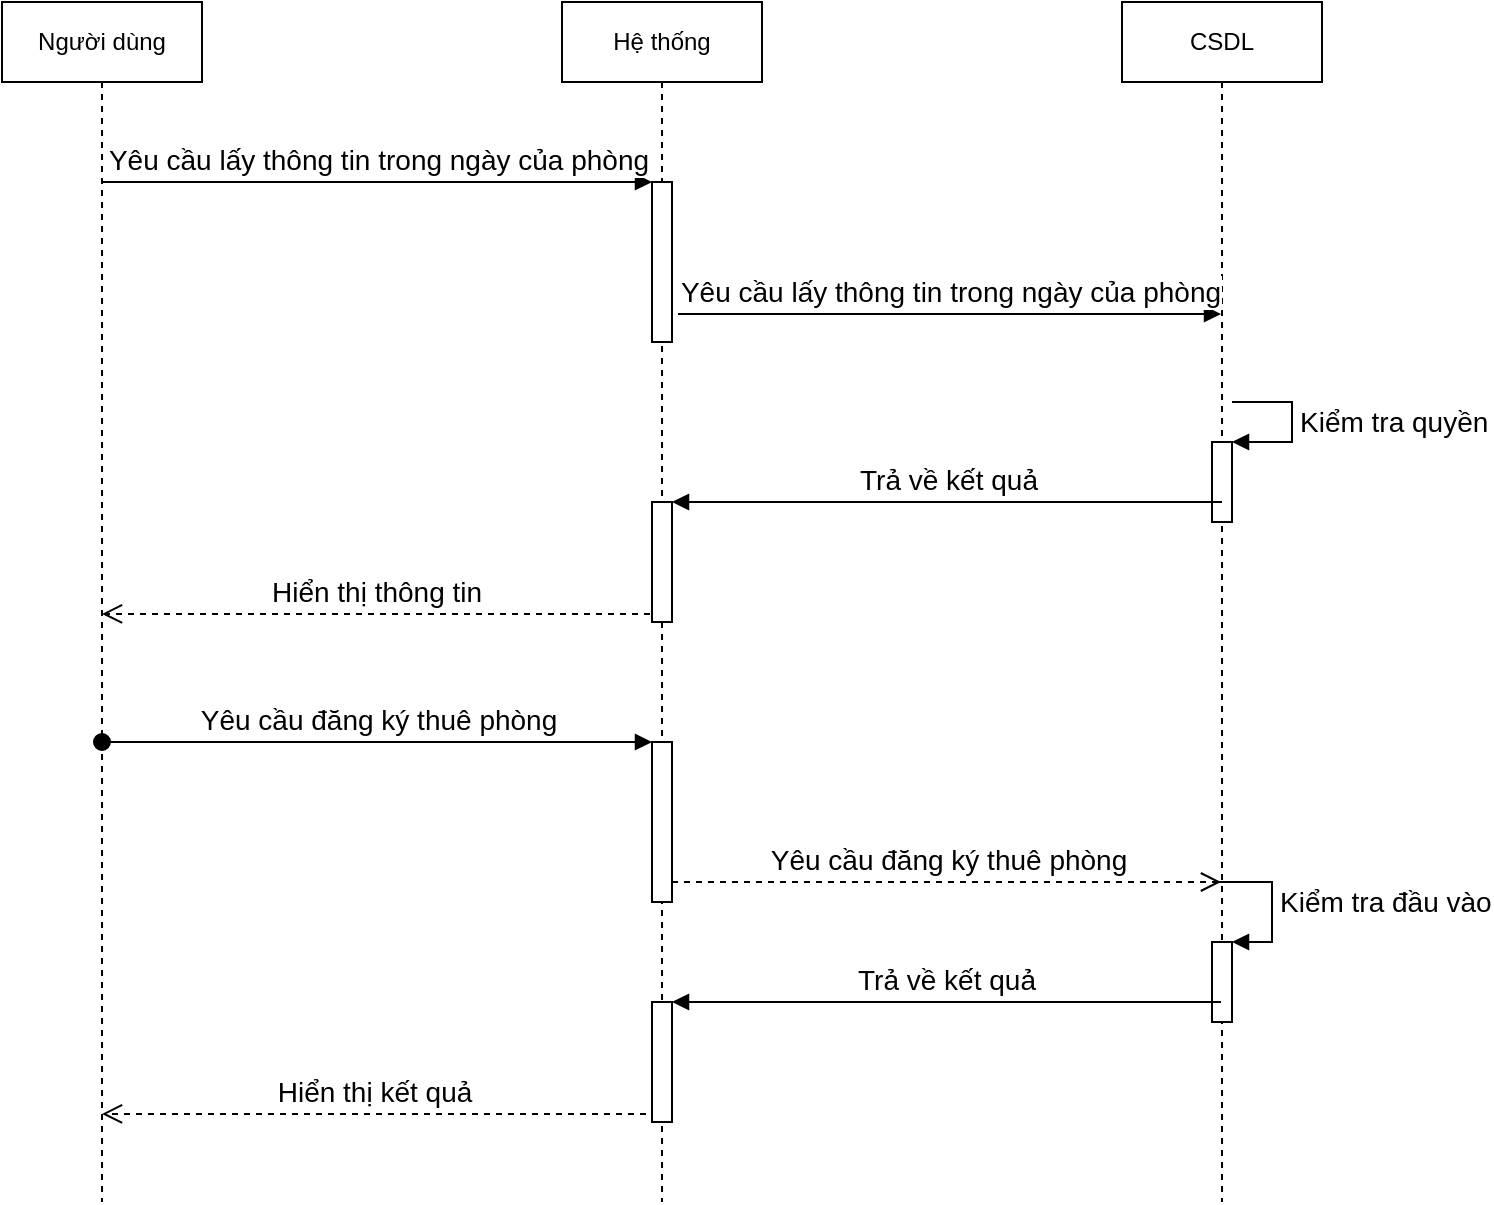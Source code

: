 <mxfile>
    <diagram id="JySpMGsrnT-vwRz_i8CO" name="Thuê phòng">
        <mxGraphModel dx="1374" dy="828" grid="1" gridSize="10" guides="1" tooltips="1" connect="1" arrows="1" fold="1" page="1" pageScale="1" pageWidth="827" pageHeight="1169" background="#ffffff" math="0" shadow="0">
            <root>
                <mxCell id="gnT-UP376ze5E57t5Nuv-0"/>
                <mxCell id="gnT-UP376ze5E57t5Nuv-1" parent="gnT-UP376ze5E57t5Nuv-0"/>
                <mxCell id="gnT-UP376ze5E57t5Nuv-2" value="Người dùng" style="shape=umlLifeline;perimeter=lifelinePerimeter;whiteSpace=wrap;html=1;container=1;collapsible=0;recursiveResize=0;outlineConnect=0;fillColor=#FFFFFF;strokeColor=#000000;fontColor=#000000;" parent="gnT-UP376ze5E57t5Nuv-1" vertex="1">
                    <mxGeometry x="40" y="40" width="100" height="600" as="geometry"/>
                </mxCell>
                <mxCell id="gnT-UP376ze5E57t5Nuv-3" value="Hệ thống" style="shape=umlLifeline;perimeter=lifelinePerimeter;whiteSpace=wrap;html=1;container=1;collapsible=0;recursiveResize=0;outlineConnect=0;fillColor=#FFFFFF;strokeColor=#000000;fontColor=#000000;" parent="gnT-UP376ze5E57t5Nuv-1" vertex="1">
                    <mxGeometry x="320" y="40" width="100" height="600" as="geometry"/>
                </mxCell>
                <mxCell id="gnT-UP376ze5E57t5Nuv-4" value="" style="html=1;points=[];perimeter=orthogonalPerimeter;fontColor=#000000;strokeColor=#000000;fillColor=#FFFFFF;labelBackgroundColor=#FFFFFF;fontSize=14;" parent="gnT-UP376ze5E57t5Nuv-3" vertex="1">
                    <mxGeometry x="45" y="90" width="10" height="80" as="geometry"/>
                </mxCell>
                <mxCell id="gnT-UP376ze5E57t5Nuv-5" value="" style="html=1;points=[];perimeter=orthogonalPerimeter;labelBackgroundColor=#FFFFFF;fontSize=14;fontColor=#000000;strokeColor=#000000;fillColor=#FFFFFF;" parent="gnT-UP376ze5E57t5Nuv-3" vertex="1">
                    <mxGeometry x="45" y="250" width="10" height="60" as="geometry"/>
                </mxCell>
                <mxCell id="gnT-UP376ze5E57t5Nuv-6" value="" style="html=1;points=[];perimeter=orthogonalPerimeter;labelBackgroundColor=#FFFFFF;fontSize=14;fontColor=#000000;strokeColor=#000000;fillColor=#FFFFFF;" parent="gnT-UP376ze5E57t5Nuv-3" vertex="1">
                    <mxGeometry x="45" y="370" width="10" height="80" as="geometry"/>
                </mxCell>
                <mxCell id="gnT-UP376ze5E57t5Nuv-7" value="" style="html=1;points=[];perimeter=orthogonalPerimeter;labelBackgroundColor=#FFFFFF;fontSize=14;fontColor=#000000;strokeColor=#000000;fillColor=#FFFFFF;" parent="gnT-UP376ze5E57t5Nuv-3" vertex="1">
                    <mxGeometry x="45" y="500" width="10" height="60" as="geometry"/>
                </mxCell>
                <mxCell id="gnT-UP376ze5E57t5Nuv-8" value="Yêu cầu lấy thông tin trong ngày của phòng" style="html=1;verticalAlign=bottom;endArrow=block;entryX=0;entryY=0;fontColor=#000000;labelBackgroundColor=#FFFFFF;fontSize=14;strokeColor=#000000;" parent="gnT-UP376ze5E57t5Nuv-1" source="gnT-UP376ze5E57t5Nuv-2" target="gnT-UP376ze5E57t5Nuv-4" edge="1">
                    <mxGeometry relative="1" as="geometry">
                        <mxPoint x="140" y="130" as="sourcePoint"/>
                    </mxGeometry>
                </mxCell>
                <mxCell id="gnT-UP376ze5E57t5Nuv-9" value="CSDL" style="shape=umlLifeline;perimeter=lifelinePerimeter;whiteSpace=wrap;html=1;container=1;collapsible=0;recursiveResize=0;outlineConnect=0;fillColor=#FFFFFF;strokeColor=#000000;fontColor=#000000;" parent="gnT-UP376ze5E57t5Nuv-1" vertex="1">
                    <mxGeometry x="600" y="40" width="100" height="600" as="geometry"/>
                </mxCell>
                <mxCell id="gnT-UP376ze5E57t5Nuv-10" value="" style="html=1;points=[];perimeter=orthogonalPerimeter;labelBackgroundColor=#FFFFFF;fontSize=14;fontColor=#000000;strokeColor=#000000;fillColor=#FFFFFF;" parent="gnT-UP376ze5E57t5Nuv-9" vertex="1">
                    <mxGeometry x="45" y="220" width="10" height="40" as="geometry"/>
                </mxCell>
                <mxCell id="gnT-UP376ze5E57t5Nuv-11" value="Kiểm tra quyền" style="edgeStyle=orthogonalEdgeStyle;html=1;align=left;spacingLeft=2;endArrow=block;rounded=0;entryX=1;entryY=0;labelBackgroundColor=#FFFFFF;fontSize=14;fontColor=#000000;strokeColor=#000000;" parent="gnT-UP376ze5E57t5Nuv-9" target="gnT-UP376ze5E57t5Nuv-10" edge="1">
                    <mxGeometry relative="1" as="geometry">
                        <mxPoint x="55" y="200" as="sourcePoint"/>
                        <Array as="points">
                            <mxPoint x="85" y="200"/>
                        </Array>
                    </mxGeometry>
                </mxCell>
                <mxCell id="gnT-UP376ze5E57t5Nuv-12" value="" style="html=1;points=[];perimeter=orthogonalPerimeter;labelBackgroundColor=#FFFFFF;fontSize=14;fontColor=#000000;strokeColor=#000000;fillColor=#FFFFFF;" parent="gnT-UP376ze5E57t5Nuv-9" vertex="1">
                    <mxGeometry x="45" y="470" width="10" height="40" as="geometry"/>
                </mxCell>
                <mxCell id="gnT-UP376ze5E57t5Nuv-13" value="Kiểm tra đầu vào" style="edgeStyle=orthogonalEdgeStyle;html=1;align=left;spacingLeft=2;endArrow=block;rounded=0;entryX=1;entryY=0;labelBackgroundColor=#FFFFFF;fontSize=14;fontColor=#000000;strokeColor=#000000;" parent="gnT-UP376ze5E57t5Nuv-9" target="gnT-UP376ze5E57t5Nuv-12" edge="1">
                    <mxGeometry relative="1" as="geometry">
                        <mxPoint x="45" y="440" as="sourcePoint"/>
                        <Array as="points">
                            <mxPoint x="75" y="440"/>
                        </Array>
                    </mxGeometry>
                </mxCell>
                <mxCell id="gnT-UP376ze5E57t5Nuv-14" value="Yêu cầu lấy thông tin trong ngày của phòng" style="html=1;verticalAlign=bottom;endArrow=block;fontColor=#000000;labelBackgroundColor=#FFFFFF;fontSize=14;strokeColor=#000000;exitX=1.3;exitY=0.825;exitDx=0;exitDy=0;exitPerimeter=0;" parent="gnT-UP376ze5E57t5Nuv-1" source="gnT-UP376ze5E57t5Nuv-4" target="gnT-UP376ze5E57t5Nuv-9" edge="1">
                    <mxGeometry relative="1" as="geometry">
                        <mxPoint x="380" y="200.0" as="sourcePoint"/>
                        <mxPoint x="650" y="200" as="targetPoint"/>
                    </mxGeometry>
                </mxCell>
                <mxCell id="gnT-UP376ze5E57t5Nuv-15" value="Trả về kết quả" style="html=1;verticalAlign=bottom;endArrow=block;entryX=1;entryY=0;labelBackgroundColor=#FFFFFF;fontSize=14;fontColor=#000000;strokeColor=#000000;exitX=0.5;exitY=0.75;exitDx=0;exitDy=0;exitPerimeter=0;" parent="gnT-UP376ze5E57t5Nuv-1" source="gnT-UP376ze5E57t5Nuv-10" target="gnT-UP376ze5E57t5Nuv-5" edge="1">
                    <mxGeometry relative="1" as="geometry">
                        <mxPoint x="640" y="290" as="sourcePoint"/>
                    </mxGeometry>
                </mxCell>
                <mxCell id="gnT-UP376ze5E57t5Nuv-16" value="Hiển thị thông tin" style="html=1;verticalAlign=bottom;endArrow=open;dashed=1;endSize=8;exitX=-0.1;exitY=0.933;labelBackgroundColor=#FFFFFF;fontSize=14;fontColor=#000000;strokeColor=#000000;exitDx=0;exitDy=0;exitPerimeter=0;" parent="gnT-UP376ze5E57t5Nuv-1" source="gnT-UP376ze5E57t5Nuv-5" target="gnT-UP376ze5E57t5Nuv-2" edge="1">
                    <mxGeometry relative="1" as="geometry">
                        <mxPoint x="435" y="347" as="targetPoint"/>
                    </mxGeometry>
                </mxCell>
                <mxCell id="gnT-UP376ze5E57t5Nuv-17" value="Yêu cầu đăng ký thuê phòng" style="html=1;verticalAlign=bottom;startArrow=oval;endArrow=block;startSize=8;labelBackgroundColor=#FFFFFF;fontSize=14;fontColor=#000000;strokeColor=#000000;" parent="gnT-UP376ze5E57t5Nuv-1" source="gnT-UP376ze5E57t5Nuv-2" target="gnT-UP376ze5E57t5Nuv-6" edge="1">
                    <mxGeometry relative="1" as="geometry">
                        <mxPoint x="305" y="410" as="sourcePoint"/>
                    </mxGeometry>
                </mxCell>
                <mxCell id="gnT-UP376ze5E57t5Nuv-18" value="Yêu cầu đăng ký thuê phòng" style="html=1;verticalAlign=bottom;endArrow=open;dashed=1;endSize=8;labelBackgroundColor=#FFFFFF;fontSize=14;fontColor=#000000;strokeColor=#000000;exitX=1;exitY=0.875;exitDx=0;exitDy=0;exitPerimeter=0;" parent="gnT-UP376ze5E57t5Nuv-1" source="gnT-UP376ze5E57t5Nuv-6" target="gnT-UP376ze5E57t5Nuv-9" edge="1">
                    <mxGeometry relative="1" as="geometry">
                        <mxPoint x="350" y="420" as="sourcePoint"/>
                        <mxPoint x="270" y="420" as="targetPoint"/>
                    </mxGeometry>
                </mxCell>
                <mxCell id="gnT-UP376ze5E57t5Nuv-19" value="Trả về kết quả" style="html=1;verticalAlign=bottom;endArrow=block;entryX=1;entryY=0;labelBackgroundColor=#FFFFFF;fontSize=14;fontColor=#000000;strokeColor=#000000;" parent="gnT-UP376ze5E57t5Nuv-1" source="gnT-UP376ze5E57t5Nuv-9" target="gnT-UP376ze5E57t5Nuv-7" edge="1">
                    <mxGeometry relative="1" as="geometry">
                        <mxPoint x="435" y="540" as="sourcePoint"/>
                    </mxGeometry>
                </mxCell>
                <mxCell id="gnT-UP376ze5E57t5Nuv-20" value="Hiển thị kết quả" style="html=1;verticalAlign=bottom;endArrow=open;dashed=1;endSize=8;exitX=-0.3;exitY=0.933;labelBackgroundColor=#FFFFFF;fontSize=14;fontColor=#000000;strokeColor=#000000;exitDx=0;exitDy=0;exitPerimeter=0;" parent="gnT-UP376ze5E57t5Nuv-1" source="gnT-UP376ze5E57t5Nuv-7" target="gnT-UP376ze5E57t5Nuv-2" edge="1">
                    <mxGeometry relative="1" as="geometry">
                        <mxPoint x="435" y="597" as="targetPoint"/>
                    </mxGeometry>
                </mxCell>
            </root>
        </mxGraphModel>
    </diagram>
    <diagram id="liStfojzWE9td4nvpfq7" name="QL phòng">
        <mxGraphModel dx="1094" dy="828" grid="1" gridSize="10" guides="1" tooltips="1" connect="1" arrows="1" fold="1" page="1" pageScale="1" pageWidth="827" pageHeight="1169" background="#ffffff" math="0" shadow="0">
            <root>
                <mxCell id="8EnIx7DsLvEsZZYO3Ib6-0"/>
                <mxCell id="8EnIx7DsLvEsZZYO3Ib6-1" parent="8EnIx7DsLvEsZZYO3Ib6-0"/>
                <mxCell id="S4_2gJ1HB_vqbaRDwoZ6-0" value="Người dùng" style="shape=umlLifeline;perimeter=lifelinePerimeter;whiteSpace=wrap;html=1;container=1;collapsible=0;recursiveResize=0;outlineConnect=0;fillColor=#FFFFFF;strokeColor=#000000;fontColor=#000000;" vertex="1" parent="8EnIx7DsLvEsZZYO3Ib6-1">
                    <mxGeometry x="40" y="40" width="100" height="1120" as="geometry"/>
                </mxCell>
                <mxCell id="S4_2gJ1HB_vqbaRDwoZ6-1" value="Hệ thống" style="shape=umlLifeline;perimeter=lifelinePerimeter;whiteSpace=wrap;html=1;container=1;collapsible=0;recursiveResize=0;outlineConnect=0;fillColor=#FFFFFF;strokeColor=#000000;fontColor=#000000;" vertex="1" parent="8EnIx7DsLvEsZZYO3Ib6-1">
                    <mxGeometry x="320" y="40" width="100" height="1130" as="geometry"/>
                </mxCell>
                <mxCell id="S4_2gJ1HB_vqbaRDwoZ6-2" value="" style="html=1;points=[];perimeter=orthogonalPerimeter;fontColor=#000000;strokeColor=#000000;fillColor=#FFFFFF;labelBackgroundColor=#FFFFFF;fontSize=14;" vertex="1" parent="S4_2gJ1HB_vqbaRDwoZ6-1">
                    <mxGeometry x="45" y="90" width="10" height="80" as="geometry"/>
                </mxCell>
                <mxCell id="S4_2gJ1HB_vqbaRDwoZ6-3" value="" style="html=1;points=[];perimeter=orthogonalPerimeter;labelBackgroundColor=#FFFFFF;fontSize=14;fontColor=#000000;strokeColor=#000000;fillColor=#FFFFFF;" vertex="1" parent="S4_2gJ1HB_vqbaRDwoZ6-1">
                    <mxGeometry x="45" y="250" width="10" height="60" as="geometry"/>
                </mxCell>
                <mxCell id="S4_2gJ1HB_vqbaRDwoZ6-5" value="" style="html=1;points=[];perimeter=orthogonalPerimeter;labelBackgroundColor=#FFFFFF;fontSize=14;fontColor=#000000;strokeColor=#000000;fillColor=#FFFFFF;" vertex="1" parent="S4_2gJ1HB_vqbaRDwoZ6-1">
                    <mxGeometry x="45" y="500" width="10" height="60" as="geometry"/>
                </mxCell>
                <mxCell id="S4_2gJ1HB_vqbaRDwoZ6-19" value="" style="html=1;points=[];perimeter=orthogonalPerimeter;labelBackgroundColor=#FFFFFF;fontSize=14;fontColor=#000000;strokeColor=#000000;fillColor=#FFFFFF;" vertex="1" parent="S4_2gJ1HB_vqbaRDwoZ6-1">
                    <mxGeometry x="45" y="640" width="10" height="60" as="geometry"/>
                </mxCell>
                <mxCell id="S4_2gJ1HB_vqbaRDwoZ6-35" value="Yêu cầu sửa phòng học" style="html=1;verticalAlign=bottom;startArrow=none;endArrow=block;startSize=8;labelBackgroundColor=#FFFFFF;fontSize=14;fontColor=#000000;strokeColor=#000000;exitX=0.49;exitY=0.363;exitDx=0;exitDy=0;exitPerimeter=0;" edge="1" parent="S4_2gJ1HB_vqbaRDwoZ6-1" source="S4_2gJ1HB_vqbaRDwoZ6-37">
                    <mxGeometry x="1" y="-151" relative="1" as="geometry">
                        <mxPoint x="-15" y="740" as="sourcePoint"/>
                        <mxPoint x="49.5" y="769.04" as="targetPoint"/>
                        <mxPoint x="-150" y="132" as="offset"/>
                    </mxGeometry>
                </mxCell>
                <mxCell id="S4_2gJ1HB_vqbaRDwoZ6-37" value="" style="html=1;points=[];perimeter=orthogonalPerimeter;labelBackgroundColor=#FFFFFF;fontSize=14;fontColor=#000000;strokeColor=#000000;fillColor=#FFFFFF;" vertex="1" parent="S4_2gJ1HB_vqbaRDwoZ6-1">
                    <mxGeometry x="45" y="740" width="10" height="80" as="geometry"/>
                </mxCell>
                <mxCell id="S4_2gJ1HB_vqbaRDwoZ6-38" value="" style="html=1;verticalAlign=bottom;startArrow=oval;endArrow=none;startSize=8;labelBackgroundColor=#FFFFFF;fontSize=14;fontColor=#000000;strokeColor=#000000;" edge="1" parent="S4_2gJ1HB_vqbaRDwoZ6-1">
                    <mxGeometry relative="1" as="geometry">
                        <mxPoint x="-230.5" y="752" as="sourcePoint"/>
                        <mxPoint x="40" y="752" as="targetPoint"/>
                    </mxGeometry>
                </mxCell>
                <mxCell id="S4_2gJ1HB_vqbaRDwoZ6-42" value="" style="html=1;points=[];perimeter=orthogonalPerimeter;labelBackgroundColor=#FFFFFF;fontSize=14;fontColor=#000000;strokeColor=#000000;fillColor=#FFFFFF;" vertex="1" parent="S4_2gJ1HB_vqbaRDwoZ6-1">
                    <mxGeometry x="45" y="860" width="10" height="60" as="geometry"/>
                </mxCell>
                <mxCell id="S4_2gJ1HB_vqbaRDwoZ6-57" value="" style="html=1;points=[];perimeter=orthogonalPerimeter;labelBackgroundColor=#FFFFFF;fontSize=14;fontColor=#000000;strokeColor=#000000;fillColor=#FFFFFF;" vertex="1" parent="S4_2gJ1HB_vqbaRDwoZ6-1">
                    <mxGeometry x="45" y="950" width="10" height="80" as="geometry"/>
                </mxCell>
                <mxCell id="S4_2gJ1HB_vqbaRDwoZ6-64" value="" style="html=1;points=[];perimeter=orthogonalPerimeter;labelBackgroundColor=#FFFFFF;fontSize=14;fontColor=#000000;strokeColor=#000000;fillColor=#FFFFFF;" vertex="1" parent="S4_2gJ1HB_vqbaRDwoZ6-1">
                    <mxGeometry x="45" y="1060" width="10" height="60" as="geometry"/>
                </mxCell>
                <mxCell id="S4_2gJ1HB_vqbaRDwoZ6-6" value="Yêu cầu lấy danh sách phòng" style="html=1;verticalAlign=bottom;endArrow=block;entryX=0;entryY=0;fontColor=#000000;labelBackgroundColor=#FFFFFF;fontSize=14;strokeColor=#000000;" edge="1" parent="8EnIx7DsLvEsZZYO3Ib6-1" source="S4_2gJ1HB_vqbaRDwoZ6-0" target="S4_2gJ1HB_vqbaRDwoZ6-2">
                    <mxGeometry relative="1" as="geometry">
                        <mxPoint x="140" y="130" as="sourcePoint"/>
                    </mxGeometry>
                </mxCell>
                <mxCell id="S4_2gJ1HB_vqbaRDwoZ6-7" value="CSDL" style="shape=umlLifeline;perimeter=lifelinePerimeter;whiteSpace=wrap;html=1;container=1;collapsible=0;recursiveResize=0;outlineConnect=0;fillColor=#FFFFFF;strokeColor=#000000;fontColor=#000000;" vertex="1" parent="8EnIx7DsLvEsZZYO3Ib6-1">
                    <mxGeometry x="600" y="40" width="100" height="1130" as="geometry"/>
                </mxCell>
                <mxCell id="S4_2gJ1HB_vqbaRDwoZ6-8" value="" style="html=1;points=[];perimeter=orthogonalPerimeter;labelBackgroundColor=#FFFFFF;fontSize=14;fontColor=#000000;strokeColor=#000000;fillColor=#FFFFFF;" vertex="1" parent="S4_2gJ1HB_vqbaRDwoZ6-7">
                    <mxGeometry x="45" y="220" width="10" height="40" as="geometry"/>
                </mxCell>
                <mxCell id="S4_2gJ1HB_vqbaRDwoZ6-9" value="Kiểm tra quyền" style="edgeStyle=orthogonalEdgeStyle;html=1;align=left;spacingLeft=2;endArrow=block;rounded=0;entryX=1;entryY=0;labelBackgroundColor=#FFFFFF;fontSize=14;fontColor=#000000;strokeColor=#000000;" edge="1" parent="S4_2gJ1HB_vqbaRDwoZ6-7" target="S4_2gJ1HB_vqbaRDwoZ6-8">
                    <mxGeometry relative="1" as="geometry">
                        <mxPoint x="55" y="200" as="sourcePoint"/>
                        <Array as="points">
                            <mxPoint x="85" y="200"/>
                        </Array>
                    </mxGeometry>
                </mxCell>
                <mxCell id="S4_2gJ1HB_vqbaRDwoZ6-10" value="" style="html=1;points=[];perimeter=orthogonalPerimeter;labelBackgroundColor=#FFFFFF;fontSize=14;fontColor=#000000;strokeColor=#000000;fillColor=#FFFFFF;" vertex="1" parent="S4_2gJ1HB_vqbaRDwoZ6-7">
                    <mxGeometry x="45" y="610" width="10" height="40" as="geometry"/>
                </mxCell>
                <mxCell id="S4_2gJ1HB_vqbaRDwoZ6-11" value="Kiểm tra đầu vào" style="edgeStyle=orthogonalEdgeStyle;html=1;align=left;spacingLeft=2;endArrow=block;rounded=0;entryX=1;entryY=0;labelBackgroundColor=#FFFFFF;fontSize=14;fontColor=#000000;strokeColor=#000000;" edge="1" parent="S4_2gJ1HB_vqbaRDwoZ6-7" target="S4_2gJ1HB_vqbaRDwoZ6-10">
                    <mxGeometry x="0.628" relative="1" as="geometry">
                        <mxPoint x="50" y="440" as="sourcePoint"/>
                        <Array as="points">
                            <mxPoint x="50" y="560"/>
                            <mxPoint x="75" y="560"/>
                            <mxPoint x="75" y="610"/>
                        </Array>
                        <mxPoint as="offset"/>
                    </mxGeometry>
                </mxCell>
                <mxCell id="S4_2gJ1HB_vqbaRDwoZ6-40" value="" style="html=1;points=[];perimeter=orthogonalPerimeter;labelBackgroundColor=#FFFFFF;fontSize=14;fontColor=#000000;strokeColor=#000000;fillColor=#FFFFFF;" vertex="1" parent="S4_2gJ1HB_vqbaRDwoZ6-7">
                    <mxGeometry x="45" y="830" width="10" height="40" as="geometry"/>
                </mxCell>
                <mxCell id="S4_2gJ1HB_vqbaRDwoZ6-41" value="Kiểm tra đầu vào" style="edgeStyle=orthogonalEdgeStyle;html=1;align=left;spacingLeft=2;endArrow=block;rounded=0;entryX=1;entryY=0;labelBackgroundColor=#FFFFFF;fontSize=14;fontColor=#000000;strokeColor=#000000;" edge="1" target="S4_2gJ1HB_vqbaRDwoZ6-40" parent="S4_2gJ1HB_vqbaRDwoZ6-7">
                    <mxGeometry relative="1" as="geometry">
                        <mxPoint x="50" y="810" as="sourcePoint"/>
                        <Array as="points">
                            <mxPoint x="80" y="810"/>
                        </Array>
                    </mxGeometry>
                </mxCell>
                <mxCell id="S4_2gJ1HB_vqbaRDwoZ6-62" value="" style="html=1;points=[];perimeter=orthogonalPerimeter;labelBackgroundColor=#FFFFFF;fontSize=14;fontColor=#000000;strokeColor=#000000;fillColor=#FFFFFF;" vertex="1" parent="S4_2gJ1HB_vqbaRDwoZ6-7">
                    <mxGeometry x="45" y="1040" width="10" height="40" as="geometry"/>
                </mxCell>
                <mxCell id="S4_2gJ1HB_vqbaRDwoZ6-63" value="Kiểm tra đầu vào" style="edgeStyle=orthogonalEdgeStyle;html=1;align=left;spacingLeft=2;endArrow=block;rounded=0;entryX=1;entryY=0;labelBackgroundColor=#FFFFFF;fontSize=14;fontColor=#000000;strokeColor=#000000;" edge="1" target="S4_2gJ1HB_vqbaRDwoZ6-62" parent="S4_2gJ1HB_vqbaRDwoZ6-7">
                    <mxGeometry relative="1" as="geometry">
                        <mxPoint x="50" y="1020" as="sourcePoint"/>
                        <Array as="points">
                            <mxPoint x="80" y="1020"/>
                        </Array>
                    </mxGeometry>
                </mxCell>
                <mxCell id="S4_2gJ1HB_vqbaRDwoZ6-12" value="Yêu cầu lấy danh sách phòng" style="html=1;verticalAlign=bottom;endArrow=block;fontColor=#000000;labelBackgroundColor=#FFFFFF;fontSize=14;strokeColor=#000000;exitX=1.3;exitY=0.825;exitDx=0;exitDy=0;exitPerimeter=0;" edge="1" parent="8EnIx7DsLvEsZZYO3Ib6-1" source="S4_2gJ1HB_vqbaRDwoZ6-2" target="S4_2gJ1HB_vqbaRDwoZ6-7">
                    <mxGeometry relative="1" as="geometry">
                        <mxPoint x="380" y="200.0" as="sourcePoint"/>
                        <mxPoint x="650" y="200" as="targetPoint"/>
                    </mxGeometry>
                </mxCell>
                <mxCell id="S4_2gJ1HB_vqbaRDwoZ6-14" value="Hiển thị thông tin" style="html=1;verticalAlign=bottom;endArrow=open;dashed=1;endSize=8;exitX=-0.1;exitY=0.933;labelBackgroundColor=#FFFFFF;fontSize=14;fontColor=#000000;strokeColor=#000000;exitDx=0;exitDy=0;exitPerimeter=0;" edge="1" parent="8EnIx7DsLvEsZZYO3Ib6-1" source="S4_2gJ1HB_vqbaRDwoZ6-3" target="S4_2gJ1HB_vqbaRDwoZ6-0">
                    <mxGeometry relative="1" as="geometry">
                        <mxPoint x="435" y="347" as="targetPoint"/>
                    </mxGeometry>
                </mxCell>
                <mxCell id="S4_2gJ1HB_vqbaRDwoZ6-15" value="Yêu cầu thêm phòng học mới" style="html=1;verticalAlign=bottom;startArrow=none;endArrow=block;startSize=8;labelBackgroundColor=#FFFFFF;fontSize=14;fontColor=#000000;strokeColor=#000000;exitX=0.49;exitY=0.363;exitDx=0;exitDy=0;exitPerimeter=0;" edge="1" parent="8EnIx7DsLvEsZZYO3Ib6-1" source="S4_2gJ1HB_vqbaRDwoZ6-4" target="S4_2gJ1HB_vqbaRDwoZ6-1">
                    <mxGeometry x="1" y="-151" relative="1" as="geometry">
                        <mxPoint x="305" y="410" as="sourcePoint"/>
                        <mxPoint x="-150" y="132" as="offset"/>
                    </mxGeometry>
                </mxCell>
                <mxCell id="S4_2gJ1HB_vqbaRDwoZ6-16" value="Yêu cầu nhập thông tin" style="html=1;verticalAlign=bottom;endArrow=open;dashed=1;endSize=8;labelBackgroundColor=#FFFFFF;fontSize=14;fontColor=#000000;strokeColor=#000000;exitX=0;exitY=0.863;exitDx=0;exitDy=0;exitPerimeter=0;" edge="1" parent="8EnIx7DsLvEsZZYO3Ib6-1" source="S4_2gJ1HB_vqbaRDwoZ6-4" target="S4_2gJ1HB_vqbaRDwoZ6-0">
                    <mxGeometry relative="1" as="geometry">
                        <mxPoint x="360" y="510" as="sourcePoint"/>
                        <mxPoint x="270" y="420" as="targetPoint"/>
                    </mxGeometry>
                </mxCell>
                <mxCell id="S4_2gJ1HB_vqbaRDwoZ6-17" value="Nhập thông tin" style="html=1;verticalAlign=bottom;endArrow=block;labelBackgroundColor=#FFFFFF;fontSize=14;fontColor=#000000;strokeColor=#000000;" edge="1" parent="8EnIx7DsLvEsZZYO3Ib6-1" source="S4_2gJ1HB_vqbaRDwoZ6-0">
                    <mxGeometry relative="1" as="geometry">
                        <mxPoint x="435" y="540" as="sourcePoint"/>
                        <mxPoint x="370" y="540" as="targetPoint"/>
                    </mxGeometry>
                </mxCell>
                <mxCell id="S4_2gJ1HB_vqbaRDwoZ6-21" value="Hiển thị kết quả" style="html=1;verticalAlign=bottom;endArrow=open;dashed=1;endSize=8;labelBackgroundColor=#FFFFFF;fontSize=14;fontColor=#000000;strokeColor=#000000;" edge="1" parent="8EnIx7DsLvEsZZYO3Ib6-1" target="S4_2gJ1HB_vqbaRDwoZ6-0">
                    <mxGeometry relative="1" as="geometry">
                        <mxPoint x="435" y="737" as="targetPoint"/>
                        <mxPoint x="360" y="730" as="sourcePoint"/>
                    </mxGeometry>
                </mxCell>
                <mxCell id="S4_2gJ1HB_vqbaRDwoZ6-4" value="" style="html=1;points=[];perimeter=orthogonalPerimeter;labelBackgroundColor=#FFFFFF;fontSize=14;fontColor=#000000;strokeColor=#000000;fillColor=#FFFFFF;" vertex="1" parent="8EnIx7DsLvEsZZYO3Ib6-1">
                    <mxGeometry x="365" y="410" width="10" height="80" as="geometry"/>
                </mxCell>
                <mxCell id="S4_2gJ1HB_vqbaRDwoZ6-22" value="" style="html=1;verticalAlign=bottom;startArrow=oval;endArrow=none;startSize=8;labelBackgroundColor=#FFFFFF;fontSize=14;fontColor=#000000;strokeColor=#000000;entryX=-0.2;entryY=0.15;entryDx=0;entryDy=0;entryPerimeter=0;" edge="1" parent="8EnIx7DsLvEsZZYO3Ib6-1" source="S4_2gJ1HB_vqbaRDwoZ6-0" target="S4_2gJ1HB_vqbaRDwoZ6-4">
                    <mxGeometry relative="1" as="geometry">
                        <mxPoint x="89" y="446.56" as="sourcePoint"/>
                        <mxPoint x="369.5" y="446.56" as="targetPoint"/>
                    </mxGeometry>
                </mxCell>
                <mxCell id="S4_2gJ1HB_vqbaRDwoZ6-44" value="Hiển thị thông tin phòng" style="html=1;verticalAlign=bottom;endArrow=open;dashed=1;endSize=8;labelBackgroundColor=#FFFFFF;fontSize=14;fontColor=#000000;strokeColor=#000000;" edge="1" parent="8EnIx7DsLvEsZZYO3Ib6-1" target="S4_2gJ1HB_vqbaRDwoZ6-0">
                    <mxGeometry relative="1" as="geometry">
                        <mxPoint x="435" y="977" as="targetPoint"/>
                        <mxPoint x="360" y="957" as="sourcePoint"/>
                    </mxGeometry>
                </mxCell>
                <mxCell id="S4_2gJ1HB_vqbaRDwoZ6-47" value="Chỉnh sửa thông tin" style="html=1;verticalAlign=bottom;endArrow=block;labelBackgroundColor=#FFFFFF;fontSize=14;fontColor=#000000;strokeColor=#000000;" edge="1" parent="8EnIx7DsLvEsZZYO3Ib6-1">
                    <mxGeometry relative="1" as="geometry">
                        <mxPoint x="90" y="1000" as="sourcePoint"/>
                        <mxPoint x="365" y="1000" as="targetPoint"/>
                    </mxGeometry>
                </mxCell>
                <mxCell id="S4_2gJ1HB_vqbaRDwoZ6-51" value="Gửi thông tin" style="html=1;verticalAlign=bottom;endArrow=block;labelBackgroundColor=#FFFFFF;fontSize=14;fontColor=#000000;strokeColor=#000000;" edge="1" parent="8EnIx7DsLvEsZZYO3Ib6-1">
                    <mxGeometry relative="1" as="geometry">
                        <mxPoint x="375" y="594.5" as="sourcePoint"/>
                        <mxPoint x="650" y="595" as="targetPoint"/>
                    </mxGeometry>
                </mxCell>
                <mxCell id="S4_2gJ1HB_vqbaRDwoZ6-52" value="Trả về kết quả" style="html=1;verticalAlign=bottom;endArrow=open;dashed=1;endSize=8;labelBackgroundColor=#FFFFFF;fontSize=14;fontColor=#000000;strokeColor=#000000;" edge="1" parent="8EnIx7DsLvEsZZYO3Ib6-1">
                    <mxGeometry relative="1" as="geometry">
                        <mxPoint x="375" y="680" as="targetPoint"/>
                        <mxPoint x="645.5" y="680" as="sourcePoint"/>
                    </mxGeometry>
                </mxCell>
                <mxCell id="S4_2gJ1HB_vqbaRDwoZ6-53" value="Trả về kết quả" style="html=1;verticalAlign=bottom;endArrow=open;dashed=1;endSize=8;labelBackgroundColor=#FFFFFF;fontSize=14;fontColor=#000000;strokeColor=#000000;" edge="1" parent="8EnIx7DsLvEsZZYO3Ib6-1">
                    <mxGeometry relative="1" as="geometry">
                        <mxPoint x="375" y="290" as="targetPoint"/>
                        <mxPoint x="645.5" y="290" as="sourcePoint"/>
                    </mxGeometry>
                </mxCell>
                <mxCell id="S4_2gJ1HB_vqbaRDwoZ6-54" value="Trả về thông tin phòng" style="html=1;verticalAlign=bottom;endArrow=open;dashed=1;endSize=8;labelBackgroundColor=#FFFFFF;fontSize=14;fontColor=#000000;strokeColor=#000000;" edge="1" parent="8EnIx7DsLvEsZZYO3Ib6-1">
                    <mxGeometry relative="1" as="geometry">
                        <mxPoint x="375" y="900" as="targetPoint"/>
                        <mxPoint x="645.5" y="900" as="sourcePoint"/>
                        <Array as="points">
                            <mxPoint x="570" y="900"/>
                            <mxPoint x="510" y="900"/>
                        </Array>
                    </mxGeometry>
                </mxCell>
                <mxCell id="S4_2gJ1HB_vqbaRDwoZ6-55" value="Lấy thông tin phòng" style="html=1;verticalAlign=bottom;endArrow=block;labelBackgroundColor=#FFFFFF;fontSize=14;fontColor=#000000;strokeColor=#000000;" edge="1" parent="8EnIx7DsLvEsZZYO3Ib6-1">
                    <mxGeometry relative="1" as="geometry">
                        <mxPoint x="380" y="850" as="sourcePoint"/>
                        <mxPoint x="650" y="850" as="targetPoint"/>
                    </mxGeometry>
                </mxCell>
                <mxCell id="S4_2gJ1HB_vqbaRDwoZ6-61" value="Gửi thông tin" style="html=1;verticalAlign=bottom;endArrow=block;labelBackgroundColor=#FFFFFF;fontSize=14;fontColor=#000000;strokeColor=#000000;" edge="1" parent="8EnIx7DsLvEsZZYO3Ib6-1">
                    <mxGeometry relative="1" as="geometry">
                        <mxPoint x="375" y="1060" as="sourcePoint"/>
                        <mxPoint x="650" y="1060.5" as="targetPoint"/>
                    </mxGeometry>
                </mxCell>
                <mxCell id="S4_2gJ1HB_vqbaRDwoZ6-67" value="Trả về kết quả" style="html=1;verticalAlign=bottom;endArrow=open;dashed=1;endSize=8;labelBackgroundColor=#FFFFFF;fontSize=14;fontColor=#000000;strokeColor=#000000;" edge="1" parent="8EnIx7DsLvEsZZYO3Ib6-1">
                    <mxGeometry relative="1" as="geometry">
                        <mxPoint x="375" y="1110" as="targetPoint"/>
                        <mxPoint x="645.5" y="1110" as="sourcePoint"/>
                    </mxGeometry>
                </mxCell>
                <mxCell id="S4_2gJ1HB_vqbaRDwoZ6-66" value="Hiển thị thông báo" style="html=1;verticalAlign=bottom;endArrow=open;dashed=1;endSize=8;exitX=-0.4;exitY=0.733;labelBackgroundColor=#FFFFFF;fontSize=14;fontColor=#000000;strokeColor=#000000;exitDx=0;exitDy=0;exitPerimeter=0;" edge="1" source="S4_2gJ1HB_vqbaRDwoZ6-64" parent="8EnIx7DsLvEsZZYO3Ib6-1" target="S4_2gJ1HB_vqbaRDwoZ6-0">
                    <mxGeometry relative="1" as="geometry">
                        <mxPoint x="435" y="1157" as="targetPoint"/>
                    </mxGeometry>
                </mxCell>
            </root>
        </mxGraphModel>
    </diagram>
    <diagram id="yhXJiHGbsHNTCyqpc2lS" name="Xóa phòng thuê">
        <mxGraphModel dx="1094" dy="828" grid="1" gridSize="10" guides="1" tooltips="1" connect="1" arrows="1" fold="1" page="1" pageScale="1" pageWidth="827" pageHeight="1169" background="#ffffff" math="0" shadow="0">
            <root>
                <mxCell id="BgU5aymV8FaFYLg0zrvi-0"/>
                <mxCell id="BgU5aymV8FaFYLg0zrvi-1" parent="BgU5aymV8FaFYLg0zrvi-0"/>
                <mxCell id="BgU5aymV8FaFYLg0zrvi-3" value="Người dùng" style="shape=umlLifeline;perimeter=lifelinePerimeter;whiteSpace=wrap;html=1;container=1;collapsible=0;recursiveResize=0;outlineConnect=0;fillColor=#FFFFFF;strokeColor=#000000;fontColor=#000000;" vertex="1" parent="BgU5aymV8FaFYLg0zrvi-1">
                    <mxGeometry x="40" y="40" width="100" height="600" as="geometry"/>
                </mxCell>
                <mxCell id="BgU5aymV8FaFYLg0zrvi-4" value="Hệ thống" style="shape=umlLifeline;perimeter=lifelinePerimeter;whiteSpace=wrap;html=1;container=1;collapsible=0;recursiveResize=0;outlineConnect=0;fillColor=#FFFFFF;strokeColor=#000000;fontColor=#000000;" vertex="1" parent="BgU5aymV8FaFYLg0zrvi-1">
                    <mxGeometry x="320" y="40" width="100" height="600" as="geometry"/>
                </mxCell>
                <mxCell id="BgU5aymV8FaFYLg0zrvi-5" value="" style="html=1;points=[];perimeter=orthogonalPerimeter;fontColor=#000000;strokeColor=#000000;fillColor=#FFFFFF;labelBackgroundColor=#FFFFFF;fontSize=14;" vertex="1" parent="BgU5aymV8FaFYLg0zrvi-4">
                    <mxGeometry x="45" y="90" width="10" height="80" as="geometry"/>
                </mxCell>
                <mxCell id="BgU5aymV8FaFYLg0zrvi-15" value="" style="html=1;points=[];perimeter=orthogonalPerimeter;labelBackgroundColor=#FFFFFF;fontSize=14;fontColor=#000000;strokeColor=#000000;fillColor=#FFFFFF;" vertex="1" parent="BgU5aymV8FaFYLg0zrvi-4">
                    <mxGeometry x="45" y="250" width="10" height="60" as="geometry"/>
                </mxCell>
                <mxCell id="BgU5aymV8FaFYLg0zrvi-18" value="" style="html=1;points=[];perimeter=orthogonalPerimeter;labelBackgroundColor=#FFFFFF;fontSize=14;fontColor=#000000;strokeColor=#000000;fillColor=#FFFFFF;" vertex="1" parent="BgU5aymV8FaFYLg0zrvi-4">
                    <mxGeometry x="45" y="370" width="10" height="80" as="geometry"/>
                </mxCell>
                <mxCell id="BgU5aymV8FaFYLg0zrvi-23" value="" style="html=1;points=[];perimeter=orthogonalPerimeter;labelBackgroundColor=#FFFFFF;fontSize=14;fontColor=#000000;strokeColor=#000000;fillColor=#FFFFFF;" vertex="1" parent="BgU5aymV8FaFYLg0zrvi-4">
                    <mxGeometry x="45" y="500" width="10" height="60" as="geometry"/>
                </mxCell>
                <mxCell id="BgU5aymV8FaFYLg0zrvi-6" value="Yêu cầu lấy danh sách phòng học đã thuê" style="html=1;verticalAlign=bottom;endArrow=block;entryX=0;entryY=0;fontColor=#000000;labelBackgroundColor=#FFFFFF;fontSize=14;strokeColor=#000000;" edge="1" target="BgU5aymV8FaFYLg0zrvi-5" parent="BgU5aymV8FaFYLg0zrvi-1" source="BgU5aymV8FaFYLg0zrvi-3">
                    <mxGeometry relative="1" as="geometry">
                        <mxPoint x="140" y="130" as="sourcePoint"/>
                    </mxGeometry>
                </mxCell>
                <mxCell id="BgU5aymV8FaFYLg0zrvi-8" value="CSDL" style="shape=umlLifeline;perimeter=lifelinePerimeter;whiteSpace=wrap;html=1;container=1;collapsible=0;recursiveResize=0;outlineConnect=0;fillColor=#FFFFFF;strokeColor=#000000;fontColor=#000000;" vertex="1" parent="BgU5aymV8FaFYLg0zrvi-1">
                    <mxGeometry x="600" y="40" width="100" height="600" as="geometry"/>
                </mxCell>
                <mxCell id="BgU5aymV8FaFYLg0zrvi-13" value="" style="html=1;points=[];perimeter=orthogonalPerimeter;labelBackgroundColor=#FFFFFF;fontSize=14;fontColor=#000000;strokeColor=#000000;fillColor=#FFFFFF;" vertex="1" parent="BgU5aymV8FaFYLg0zrvi-8">
                    <mxGeometry x="45" y="220" width="10" height="40" as="geometry"/>
                </mxCell>
                <mxCell id="BgU5aymV8FaFYLg0zrvi-14" value="Kiểm tra quyền" style="edgeStyle=orthogonalEdgeStyle;html=1;align=left;spacingLeft=2;endArrow=block;rounded=0;entryX=1;entryY=0;labelBackgroundColor=#FFFFFF;fontSize=14;fontColor=#000000;strokeColor=#000000;" edge="1" target="BgU5aymV8FaFYLg0zrvi-13" parent="BgU5aymV8FaFYLg0zrvi-8">
                    <mxGeometry relative="1" as="geometry">
                        <mxPoint x="55" y="200" as="sourcePoint"/>
                        <Array as="points">
                            <mxPoint x="85" y="200"/>
                        </Array>
                    </mxGeometry>
                </mxCell>
                <mxCell id="BgU5aymV8FaFYLg0zrvi-20" value="" style="html=1;points=[];perimeter=orthogonalPerimeter;labelBackgroundColor=#FFFFFF;fontSize=14;fontColor=#000000;strokeColor=#000000;fillColor=#FFFFFF;" vertex="1" parent="BgU5aymV8FaFYLg0zrvi-8">
                    <mxGeometry x="45" y="470" width="10" height="40" as="geometry"/>
                </mxCell>
                <mxCell id="BgU5aymV8FaFYLg0zrvi-21" value="Kiểm tra đầu vào" style="edgeStyle=orthogonalEdgeStyle;html=1;align=left;spacingLeft=2;endArrow=block;rounded=0;entryX=1;entryY=0;labelBackgroundColor=#FFFFFF;fontSize=14;fontColor=#000000;strokeColor=#000000;" edge="1" target="BgU5aymV8FaFYLg0zrvi-20" parent="BgU5aymV8FaFYLg0zrvi-8">
                    <mxGeometry relative="1" as="geometry">
                        <mxPoint x="45" y="440" as="sourcePoint"/>
                        <Array as="points">
                            <mxPoint x="75" y="440"/>
                        </Array>
                    </mxGeometry>
                </mxCell>
                <mxCell id="BgU5aymV8FaFYLg0zrvi-11" value="Yêu cầu lấy danh sách phòng học đã thuê" style="html=1;verticalAlign=bottom;endArrow=block;fontColor=#000000;labelBackgroundColor=#FFFFFF;fontSize=14;strokeColor=#000000;exitX=1.3;exitY=0.825;exitDx=0;exitDy=0;exitPerimeter=0;" edge="1" parent="BgU5aymV8FaFYLg0zrvi-1" source="BgU5aymV8FaFYLg0zrvi-5" target="BgU5aymV8FaFYLg0zrvi-8">
                    <mxGeometry relative="1" as="geometry">
                        <mxPoint x="380" y="200.0" as="sourcePoint"/>
                        <mxPoint x="650" y="200" as="targetPoint"/>
                    </mxGeometry>
                </mxCell>
                <mxCell id="BgU5aymV8FaFYLg0zrvi-16" value="Trả về kết quả" style="html=1;verticalAlign=bottom;endArrow=block;entryX=1;entryY=0;labelBackgroundColor=#FFFFFF;fontSize=14;fontColor=#000000;strokeColor=#000000;exitX=0.5;exitY=0.75;exitDx=0;exitDy=0;exitPerimeter=0;" edge="1" target="BgU5aymV8FaFYLg0zrvi-15" parent="BgU5aymV8FaFYLg0zrvi-1" source="BgU5aymV8FaFYLg0zrvi-13">
                    <mxGeometry relative="1" as="geometry">
                        <mxPoint x="640" y="290" as="sourcePoint"/>
                    </mxGeometry>
                </mxCell>
                <mxCell id="BgU5aymV8FaFYLg0zrvi-17" value="Hiển thị danh sách phòng học đã thuê" style="html=1;verticalAlign=bottom;endArrow=open;dashed=1;endSize=8;exitX=-0.1;exitY=0.933;labelBackgroundColor=#FFFFFF;fontSize=14;fontColor=#000000;strokeColor=#000000;exitDx=0;exitDy=0;exitPerimeter=0;" edge="1" source="BgU5aymV8FaFYLg0zrvi-15" parent="BgU5aymV8FaFYLg0zrvi-1" target="BgU5aymV8FaFYLg0zrvi-3">
                    <mxGeometry relative="1" as="geometry">
                        <mxPoint x="435" y="347" as="targetPoint"/>
                    </mxGeometry>
                </mxCell>
                <mxCell id="BgU5aymV8FaFYLg0zrvi-19" value="Yêu cầu xóa phòng đã thuê" style="html=1;verticalAlign=bottom;startArrow=oval;endArrow=block;startSize=8;labelBackgroundColor=#FFFFFF;fontSize=14;fontColor=#000000;strokeColor=#000000;" edge="1" target="BgU5aymV8FaFYLg0zrvi-18" parent="BgU5aymV8FaFYLg0zrvi-1" source="BgU5aymV8FaFYLg0zrvi-3">
                    <mxGeometry relative="1" as="geometry">
                        <mxPoint x="305" y="410" as="sourcePoint"/>
                    </mxGeometry>
                </mxCell>
                <mxCell id="BgU5aymV8FaFYLg0zrvi-22" value="Yêu cầu xóa phòng đã thuê" style="html=1;verticalAlign=bottom;endArrow=open;dashed=1;endSize=8;labelBackgroundColor=#FFFFFF;fontSize=14;fontColor=#000000;strokeColor=#000000;exitX=1;exitY=0.875;exitDx=0;exitDy=0;exitPerimeter=0;" edge="1" parent="BgU5aymV8FaFYLg0zrvi-1" source="BgU5aymV8FaFYLg0zrvi-18" target="BgU5aymV8FaFYLg0zrvi-8">
                    <mxGeometry relative="1" as="geometry">
                        <mxPoint x="350" y="420" as="sourcePoint"/>
                        <mxPoint x="270" y="420" as="targetPoint"/>
                    </mxGeometry>
                </mxCell>
                <mxCell id="BgU5aymV8FaFYLg0zrvi-24" value="Trả về kết quả" style="html=1;verticalAlign=bottom;endArrow=block;entryX=1;entryY=0;labelBackgroundColor=#FFFFFF;fontSize=14;fontColor=#000000;strokeColor=#000000;" edge="1" target="BgU5aymV8FaFYLg0zrvi-23" parent="BgU5aymV8FaFYLg0zrvi-1" source="BgU5aymV8FaFYLg0zrvi-8">
                    <mxGeometry relative="1" as="geometry">
                        <mxPoint x="435" y="540" as="sourcePoint"/>
                    </mxGeometry>
                </mxCell>
                <mxCell id="BgU5aymV8FaFYLg0zrvi-25" value="Hiển thị kết quả" style="html=1;verticalAlign=bottom;endArrow=open;dashed=1;endSize=8;exitX=-0.3;exitY=0.933;labelBackgroundColor=#FFFFFF;fontSize=14;fontColor=#000000;strokeColor=#000000;exitDx=0;exitDy=0;exitPerimeter=0;" edge="1" source="BgU5aymV8FaFYLg0zrvi-23" parent="BgU5aymV8FaFYLg0zrvi-1" target="BgU5aymV8FaFYLg0zrvi-3">
                    <mxGeometry relative="1" as="geometry">
                        <mxPoint x="435" y="597" as="targetPoint"/>
                    </mxGeometry>
                </mxCell>
            </root>
        </mxGraphModel>
    </diagram>
    <diagram id="AqyZHROttWwrUAmMwhq6" name="Sơ đồ hoạt động - QL thuê phòng">
        <mxGraphModel dx="1094" dy="828" grid="1" gridSize="10" guides="1" tooltips="1" connect="1" arrows="1" fold="1" page="1" pageScale="1" pageWidth="827" pageHeight="1169" background="#ffffff" math="0" shadow="0">
            <root>
                <mxCell id="xFaBLY0nuqhi4tWlqlkD-0"/>
                <mxCell id="xFaBLY0nuqhi4tWlqlkD-1" parent="xFaBLY0nuqhi4tWlqlkD-0"/>
                <mxCell id="xFaBLY0nuqhi4tWlqlkD-2" value="" style="ellipse;fillColor=#000000;strokeColor=none;" parent="xFaBLY0nuqhi4tWlqlkD-1" vertex="1">
                    <mxGeometry x="370" y="10" width="30" height="30" as="geometry"/>
                </mxCell>
                <mxCell id="xFaBLY0nuqhi4tWlqlkD-3" value="Quản lý thuê phòng" style="html=1;strokeColor=#000000;fillColor=#FFFFFF;fontColor=#000000;" parent="xFaBLY0nuqhi4tWlqlkD-1" vertex="1">
                    <mxGeometry x="320" y="80" width="130" height="40" as="geometry"/>
                </mxCell>
                <mxCell id="xFaBLY0nuqhi4tWlqlkD-4" value="" style="endArrow=open;endFill=1;endSize=12;html=1;fontColor=#000000;exitX=0.5;exitY=1;exitDx=0;exitDy=0;strokeColor=#000000;entryX=0.5;entryY=0;entryDx=0;entryDy=0;" parent="xFaBLY0nuqhi4tWlqlkD-1" source="xFaBLY0nuqhi4tWlqlkD-2" target="xFaBLY0nuqhi4tWlqlkD-3" edge="1">
                    <mxGeometry width="160" relative="1" as="geometry">
                        <mxPoint x="330" y="320" as="sourcePoint"/>
                        <mxPoint x="490" y="320" as="targetPoint"/>
                    </mxGeometry>
                </mxCell>
                <mxCell id="xFaBLY0nuqhi4tWlqlkD-52" style="edgeStyle=none;html=1;exitX=0.5;exitY=1;exitDx=0;exitDy=0;entryX=0.5;entryY=0;entryDx=0;entryDy=0;fontColor=#000000;strokeColor=#000000;" parent="xFaBLY0nuqhi4tWlqlkD-1" source="xFaBLY0nuqhi4tWlqlkD-6" target="xFaBLY0nuqhi4tWlqlkD-7" edge="1">
                    <mxGeometry relative="1" as="geometry"/>
                </mxCell>
                <mxCell id="xFaBLY0nuqhi4tWlqlkD-6" value="Lấy DS phòng đã thuê" style="html=1;strokeColor=#000000;fillColor=#FFFFFF;fontColor=#000000;" parent="xFaBLY0nuqhi4tWlqlkD-1" vertex="1">
                    <mxGeometry x="140" y="180" width="150" height="40" as="geometry"/>
                </mxCell>
                <mxCell id="xFaBLY0nuqhi4tWlqlkD-7" value="Xóa phòng" style="html=1;strokeColor=#000000;fillColor=#FFFFFF;fontColor=#000000;" parent="xFaBLY0nuqhi4tWlqlkD-1" vertex="1">
                    <mxGeometry x="160" y="290" width="110" height="40" as="geometry"/>
                </mxCell>
                <mxCell id="xFaBLY0nuqhi4tWlqlkD-55" style="edgeStyle=none;html=1;exitX=0.5;exitY=1;exitDx=0;exitDy=0;entryX=0.5;entryY=0;entryDx=0;entryDy=0;fontColor=#000000;strokeColor=#000000;" parent="xFaBLY0nuqhi4tWlqlkD-1" source="xFaBLY0nuqhi4tWlqlkD-8" target="xFaBLY0nuqhi4tWlqlkD-54" edge="1">
                    <mxGeometry relative="1" as="geometry"/>
                </mxCell>
                <mxCell id="xFaBLY0nuqhi4tWlqlkD-8" value="Chọn phòng thuê" style="html=1;strokeColor=#000000;fillColor=#FFFFFF;fontColor=#000000;" parent="xFaBLY0nuqhi4tWlqlkD-1" vertex="1">
                    <mxGeometry x="410" y="260" width="110" height="40" as="geometry"/>
                </mxCell>
                <mxCell id="xFaBLY0nuqhi4tWlqlkD-9" value="" style="endArrow=open;endFill=1;endSize=12;html=1;fontColor=#000000;exitX=0.5;exitY=1;exitDx=0;exitDy=0;strokeColor=#000000;" parent="xFaBLY0nuqhi4tWlqlkD-1" source="xFaBLY0nuqhi4tWlqlkD-3" edge="1">
                    <mxGeometry width="160" relative="1" as="geometry">
                        <mxPoint x="395" y="50" as="sourcePoint"/>
                        <mxPoint x="385" y="150" as="targetPoint"/>
                    </mxGeometry>
                </mxCell>
                <mxCell id="xFaBLY0nuqhi4tWlqlkD-53" style="edgeStyle=none;html=1;exitX=0.5;exitY=1;exitDx=0;exitDy=0;entryX=0.5;entryY=0;entryDx=0;entryDy=0;fontColor=#000000;strokeColor=#000000;" parent="xFaBLY0nuqhi4tWlqlkD-1" source="xFaBLY0nuqhi4tWlqlkD-12" target="xFaBLY0nuqhi4tWlqlkD-8" edge="1">
                    <mxGeometry relative="1" as="geometry"/>
                </mxCell>
                <mxCell id="xFaBLY0nuqhi4tWlqlkD-12" value="Đăng ký thuê phòng" style="html=1;strokeColor=#000000;fillColor=#FFFFFF;fontColor=#000000;" parent="xFaBLY0nuqhi4tWlqlkD-1" vertex="1">
                    <mxGeometry x="390" y="180" width="150" height="40" as="geometry"/>
                </mxCell>
                <mxCell id="xFaBLY0nuqhi4tWlqlkD-37" value="" style="endArrow=none;startArrow=none;endFill=0;startFill=0;endSize=8;html=1;verticalAlign=bottom;labelBackgroundColor=none;strokeWidth=3;fontColor=#000000;strokeColor=#000000;" parent="xFaBLY0nuqhi4tWlqlkD-1" edge="1">
                    <mxGeometry width="160" relative="1" as="geometry">
                        <mxPoint x="115" y="150" as="sourcePoint"/>
                        <mxPoint x="655" y="150" as="targetPoint"/>
                    </mxGeometry>
                </mxCell>
                <mxCell id="xFaBLY0nuqhi4tWlqlkD-38" value="" style="endArrow=open;endFill=1;endSize=12;html=1;fontColor=#000000;strokeColor=#000000;entryX=0.5;entryY=0;entryDx=0;entryDy=0;" parent="xFaBLY0nuqhi4tWlqlkD-1" target="xFaBLY0nuqhi4tWlqlkD-6" edge="1">
                    <mxGeometry width="160" relative="1" as="geometry">
                        <mxPoint x="215" y="150" as="sourcePoint"/>
                        <mxPoint x="225" y="380" as="targetPoint"/>
                    </mxGeometry>
                </mxCell>
                <mxCell id="xFaBLY0nuqhi4tWlqlkD-39" value="" style="endArrow=open;endFill=1;endSize=12;html=1;fontColor=#000000;strokeColor=#000000;entryX=0.5;entryY=0;entryDx=0;entryDy=0;" parent="xFaBLY0nuqhi4tWlqlkD-1" target="xFaBLY0nuqhi4tWlqlkD-12" edge="1">
                    <mxGeometry width="160" relative="1" as="geometry">
                        <mxPoint x="465" y="150" as="sourcePoint"/>
                        <mxPoint x="235" y="390" as="targetPoint"/>
                    </mxGeometry>
                </mxCell>
                <mxCell id="xFaBLY0nuqhi4tWlqlkD-58" style="edgeStyle=none;html=1;exitX=0.5;exitY=1;exitDx=0;exitDy=0;entryX=0.5;entryY=0;entryDx=0;entryDy=0;fontColor=#000000;strokeColor=#000000;" parent="xFaBLY0nuqhi4tWlqlkD-1" source="xFaBLY0nuqhi4tWlqlkD-54" target="xFaBLY0nuqhi4tWlqlkD-57" edge="1">
                    <mxGeometry relative="1" as="geometry"/>
                </mxCell>
                <mxCell id="xFaBLY0nuqhi4tWlqlkD-54" value="Nhập ngày thuê" style="html=1;strokeColor=#000000;fillColor=#FFFFFF;fontColor=#000000;" parent="xFaBLY0nuqhi4tWlqlkD-1" vertex="1">
                    <mxGeometry x="410" y="350" width="110" height="40" as="geometry"/>
                </mxCell>
                <mxCell id="PqSuvPUhHEyQhevZ37n3-4" style="edgeStyle=none;html=1;exitX=0.5;exitY=1;exitDx=0;exitDy=0;entryX=0.5;entryY=0;entryDx=0;entryDy=0;fontColor=#000000;strokeColor=#000000;" parent="xFaBLY0nuqhi4tWlqlkD-1" source="xFaBLY0nuqhi4tWlqlkD-56" target="PqSuvPUhHEyQhevZ37n3-3" edge="1">
                    <mxGeometry relative="1" as="geometry"/>
                </mxCell>
                <mxCell id="xFaBLY0nuqhi4tWlqlkD-56" value="Lấy thông tin các ca" style="html=1;strokeColor=#000000;fillColor=#FFFFFF;fontColor=#000000;" parent="xFaBLY0nuqhi4tWlqlkD-1" vertex="1">
                    <mxGeometry x="400" y="510" width="130" height="40" as="geometry"/>
                </mxCell>
                <mxCell id="xFaBLY0nuqhi4tWlqlkD-60" style="edgeStyle=none;html=1;exitX=0.5;exitY=1;exitDx=0;exitDy=0;entryX=0.5;entryY=0;entryDx=0;entryDy=0;fontColor=#000000;strokeColor=#000000;" parent="xFaBLY0nuqhi4tWlqlkD-1" source="xFaBLY0nuqhi4tWlqlkD-57" target="xFaBLY0nuqhi4tWlqlkD-56" edge="1">
                    <mxGeometry relative="1" as="geometry"/>
                </mxCell>
                <mxCell id="PqSuvPUhHEyQhevZ37n3-1" style="edgeStyle=none;html=1;exitX=0;exitY=0.5;exitDx=0;exitDy=0;entryX=1;entryY=0.5;entryDx=0;entryDy=0;fontColor=#000000;strokeColor=#000000;" parent="xFaBLY0nuqhi4tWlqlkD-1" source="xFaBLY0nuqhi4tWlqlkD-57" target="PqSuvPUhHEyQhevZ37n3-0" edge="1">
                    <mxGeometry relative="1" as="geometry"/>
                </mxCell>
                <mxCell id="xFaBLY0nuqhi4tWlqlkD-57" value="" style="rhombus;fontColor=#000000;strokeColor=#000000;fillColor=#FFFFFF;" parent="xFaBLY0nuqhi4tWlqlkD-1" vertex="1">
                    <mxGeometry x="450" y="440" width="30" height="30" as="geometry"/>
                </mxCell>
                <mxCell id="M5kNbt1LD413O1NIwZx5-0" value="Yes" style="text;align=center;fontStyle=1;verticalAlign=middle;spacingLeft=3;spacingRight=3;strokeColor=none;rotatable=0;points=[[0,0.5],[1,0.5]];portConstraint=eastwest;fontColor=#000000;fillColor=#FFFFFF;" parent="xFaBLY0nuqhi4tWlqlkD-1" vertex="1">
                    <mxGeometry x="470" y="470" width="30" height="26" as="geometry"/>
                </mxCell>
                <mxCell id="ie11EgWj0wp_g1e0bSKA-0" value="No" style="text;align=center;fontStyle=1;verticalAlign=middle;spacingLeft=3;spacingRight=3;strokeColor=none;rotatable=0;points=[[0,0.5],[1,0.5]];portConstraint=eastwest;fontColor=#000000;fillColor=#FFFFFF;" parent="xFaBLY0nuqhi4tWlqlkD-1" vertex="1">
                    <mxGeometry x="414" y="420" width="30" height="26" as="geometry"/>
                </mxCell>
                <mxCell id="PqSuvPUhHEyQhevZ37n3-2" style="edgeStyle=none;html=1;exitX=0.5;exitY=0;exitDx=0;exitDy=0;entryX=0;entryY=0.5;entryDx=0;entryDy=0;fontColor=#000000;strokeColor=#000000;" parent="xFaBLY0nuqhi4tWlqlkD-1" source="PqSuvPUhHEyQhevZ37n3-0" target="xFaBLY0nuqhi4tWlqlkD-54" edge="1">
                    <mxGeometry relative="1" as="geometry">
                        <Array as="points">
                            <mxPoint x="325" y="370"/>
                        </Array>
                    </mxGeometry>
                </mxCell>
                <mxCell id="PqSuvPUhHEyQhevZ37n3-0" value="Báo lỗi" style="html=1;strokeColor=#000000;fillColor=#FFFFFF;fontColor=#000000;" parent="xFaBLY0nuqhi4tWlqlkD-1" vertex="1">
                    <mxGeometry x="270" y="435" width="110" height="40" as="geometry"/>
                </mxCell>
                <mxCell id="PqSuvPUhHEyQhevZ37n3-6" style="edgeStyle=none;html=1;exitX=0.5;exitY=1;exitDx=0;exitDy=0;entryX=0.5;entryY=0;entryDx=0;entryDy=0;fontColor=#000000;strokeColor=#000000;" parent="xFaBLY0nuqhi4tWlqlkD-1" source="PqSuvPUhHEyQhevZ37n3-3" target="PqSuvPUhHEyQhevZ37n3-5" edge="1">
                    <mxGeometry relative="1" as="geometry"/>
                </mxCell>
                <mxCell id="PqSuvPUhHEyQhevZ37n3-3" value="Chọn ca thuê" style="html=1;strokeColor=#000000;fillColor=#FFFFFF;fontColor=#000000;" parent="xFaBLY0nuqhi4tWlqlkD-1" vertex="1">
                    <mxGeometry x="410" y="590" width="110" height="40" as="geometry"/>
                </mxCell>
                <mxCell id="PqSuvPUhHEyQhevZ37n3-8" style="edgeStyle=none;html=1;exitX=0;exitY=0.5;exitDx=0;exitDy=0;entryX=1;entryY=0.5;entryDx=0;entryDy=0;fontColor=#000000;strokeColor=#000000;" parent="xFaBLY0nuqhi4tWlqlkD-1" source="PqSuvPUhHEyQhevZ37n3-5" target="PqSuvPUhHEyQhevZ37n3-7" edge="1">
                    <mxGeometry relative="1" as="geometry"/>
                </mxCell>
                <mxCell id="PqSuvPUhHEyQhevZ37n3-5" value="Đăng ký thuê" style="html=1;strokeColor=#000000;fillColor=#FFFFFF;fontColor=#000000;" parent="xFaBLY0nuqhi4tWlqlkD-1" vertex="1">
                    <mxGeometry x="410" y="680" width="110" height="40" as="geometry"/>
                </mxCell>
                <mxCell id="PqSuvPUhHEyQhevZ37n3-9" style="edgeStyle=none;html=1;exitX=0.5;exitY=0;exitDx=0;exitDy=0;entryX=0.5;entryY=1;entryDx=0;entryDy=0;fontColor=#000000;strokeColor=#000000;" parent="xFaBLY0nuqhi4tWlqlkD-1" source="PqSuvPUhHEyQhevZ37n3-7" target="PqSuvPUhHEyQhevZ37n3-0" edge="1">
                    <mxGeometry relative="1" as="geometry"/>
                </mxCell>
                <mxCell id="PqSuvPUhHEyQhevZ37n3-11" style="edgeStyle=none;html=1;exitX=0.5;exitY=1;exitDx=0;exitDy=0;entryX=0.5;entryY=0;entryDx=0;entryDy=0;fontColor=#000000;strokeColor=#000000;" parent="xFaBLY0nuqhi4tWlqlkD-1" source="PqSuvPUhHEyQhevZ37n3-7" target="PqSuvPUhHEyQhevZ37n3-10" edge="1">
                    <mxGeometry relative="1" as="geometry"/>
                </mxCell>
                <mxCell id="PqSuvPUhHEyQhevZ37n3-7" value="" style="rhombus;fontColor=#000000;strokeColor=#000000;fillColor=#FFFFFF;" parent="xFaBLY0nuqhi4tWlqlkD-1" vertex="1">
                    <mxGeometry x="310" y="685" width="30" height="30" as="geometry"/>
                </mxCell>
                <mxCell id="PqSuvPUhHEyQhevZ37n3-15" style="edgeStyle=none;html=1;exitX=0.5;exitY=1;exitDx=0;exitDy=0;entryX=0.5;entryY=0;entryDx=0;entryDy=0;fontColor=#000000;strokeColor=#000000;" parent="xFaBLY0nuqhi4tWlqlkD-1" source="PqSuvPUhHEyQhevZ37n3-10" target="PqSuvPUhHEyQhevZ37n3-14" edge="1">
                    <mxGeometry relative="1" as="geometry"/>
                </mxCell>
                <mxCell id="PqSuvPUhHEyQhevZ37n3-10" value="Hiển thị kết quả" style="html=1;strokeColor=#000000;fillColor=#FFFFFF;fontColor=#000000;" parent="xFaBLY0nuqhi4tWlqlkD-1" vertex="1">
                    <mxGeometry x="270" y="760" width="110" height="40" as="geometry"/>
                </mxCell>
                <mxCell id="PqSuvPUhHEyQhevZ37n3-12" value="Yes" style="text;align=center;fontStyle=1;verticalAlign=middle;spacingLeft=3;spacingRight=3;strokeColor=none;rotatable=0;points=[[0,0.5],[1,0.5]];portConstraint=eastwest;fontColor=#000000;fillColor=#FFFFFF;" parent="xFaBLY0nuqhi4tWlqlkD-1" vertex="1">
                    <mxGeometry x="290" y="715" width="30" height="26" as="geometry"/>
                </mxCell>
                <mxCell id="PqSuvPUhHEyQhevZ37n3-13" value="No" style="text;align=center;fontStyle=1;verticalAlign=middle;spacingLeft=3;spacingRight=3;strokeColor=none;rotatable=0;points=[[0,0.5],[1,0.5]];portConstraint=eastwest;fontColor=#000000;fillColor=#FFFFFF;" parent="xFaBLY0nuqhi4tWlqlkD-1" vertex="1">
                    <mxGeometry x="330" y="659" width="30" height="26" as="geometry"/>
                </mxCell>
                <mxCell id="PqSuvPUhHEyQhevZ37n3-14" value="" style="ellipse;html=1;shape=endState;fillColor=#000000;strokeColor=#000000;fontColor=#000000;" parent="xFaBLY0nuqhi4tWlqlkD-1" vertex="1">
                    <mxGeometry x="310" y="840" width="30" height="30" as="geometry"/>
                </mxCell>
            </root>
        </mxGraphModel>
    </diagram>
    <diagram id="L-8YfNh3r64y2dIXBQh7" name="Sơ đồ hoạt động - QL phòng">
        <mxGraphModel dx="1118" dy="828" grid="1" gridSize="10" guides="1" tooltips="1" connect="1" arrows="1" fold="1" page="1" pageScale="1" pageWidth="827" pageHeight="1169" background="#ffffff" math="0" shadow="0">
            <root>
                <mxCell id="K4LU8Uki43zV0ckvcQOq-0"/>
                <mxCell id="K4LU8Uki43zV0ckvcQOq-1" parent="K4LU8Uki43zV0ckvcQOq-0"/>
                <mxCell id="0" value="" style="ellipse;fillColor=#000000;strokeColor=none;" vertex="1" parent="K4LU8Uki43zV0ckvcQOq-1">
                    <mxGeometry x="370" y="10" width="30" height="30" as="geometry"/>
                </mxCell>
                <mxCell id="2" value="Quản lý phòng" style="html=1;strokeColor=#000000;fillColor=#FFFFFF;fontColor=#000000;" vertex="1" parent="K4LU8Uki43zV0ckvcQOq-1">
                    <mxGeometry x="330" y="80" width="110" height="40" as="geometry"/>
                </mxCell>
                <mxCell id="3" value="" style="endArrow=open;endFill=1;endSize=12;html=1;fontColor=#000000;exitX=0.5;exitY=1;exitDx=0;exitDy=0;strokeColor=#000000;entryX=0.5;entryY=0;entryDx=0;entryDy=0;" edge="1" parent="K4LU8Uki43zV0ckvcQOq-1" source="0" target="2">
                    <mxGeometry width="160" relative="1" as="geometry">
                        <mxPoint x="330" y="320" as="sourcePoint"/>
                        <mxPoint x="490" y="320" as="targetPoint"/>
                    </mxGeometry>
                </mxCell>
                <mxCell id="4" value="" style="endArrow=none;startArrow=none;endFill=0;startFill=0;endSize=8;html=1;verticalAlign=bottom;labelBackgroundColor=none;strokeWidth=3;fontColor=#000000;strokeColor=#000000;" edge="1" parent="K4LU8Uki43zV0ckvcQOq-1">
                    <mxGeometry width="160" relative="1" as="geometry">
                        <mxPoint x="320" y="250" as="sourcePoint"/>
                        <mxPoint x="610" y="250" as="targetPoint"/>
                    </mxGeometry>
                </mxCell>
                <mxCell id="5" value="Thêm phòng" style="html=1;strokeColor=#000000;fillColor=#FFFFFF;fontColor=#000000;" vertex="1" parent="K4LU8Uki43zV0ckvcQOq-1">
                    <mxGeometry x="160" y="180" width="110" height="40" as="geometry"/>
                </mxCell>
                <mxCell id="6" value="Xóa phòng" style="html=1;strokeColor=#000000;fillColor=#FFFFFF;fontColor=#000000;" vertex="1" parent="K4LU8Uki43zV0ckvcQOq-1">
                    <mxGeometry x="490" y="290" width="110" height="40" as="geometry"/>
                </mxCell>
                <mxCell id="7" value="Sửa TT phòng" style="html=1;strokeColor=#000000;fillColor=#FFFFFF;fontColor=#000000;" vertex="1" parent="K4LU8Uki43zV0ckvcQOq-1">
                    <mxGeometry x="330" y="290" width="110" height="40" as="geometry"/>
                </mxCell>
                <mxCell id="8" value="" style="endArrow=open;endFill=1;endSize=12;html=1;fontColor=#000000;exitX=0.5;exitY=1;exitDx=0;exitDy=0;strokeColor=#000000;" edge="1" parent="K4LU8Uki43zV0ckvcQOq-1" source="2">
                    <mxGeometry width="160" relative="1" as="geometry">
                        <mxPoint x="395" y="50" as="sourcePoint"/>
                        <mxPoint x="385" y="150" as="targetPoint"/>
                    </mxGeometry>
                </mxCell>
                <mxCell id="10" value="" style="endArrow=open;endFill=1;endSize=12;html=1;fontColor=#000000;strokeColor=#000000;entryX=0.5;entryY=0;entryDx=0;entryDy=0;" edge="1" parent="K4LU8Uki43zV0ckvcQOq-1" target="7">
                    <mxGeometry width="160" relative="1" as="geometry">
                        <mxPoint x="385" y="250" as="sourcePoint"/>
                        <mxPoint x="405" y="270" as="targetPoint"/>
                    </mxGeometry>
                </mxCell>
                <mxCell id="11" value="" style="endArrow=open;endFill=1;endSize=12;html=1;fontColor=#000000;strokeColor=#000000;entryX=0.5;entryY=0;entryDx=0;entryDy=0;" edge="1" parent="K4LU8Uki43zV0ckvcQOq-1" target="6">
                    <mxGeometry width="160" relative="1" as="geometry">
                        <mxPoint x="545" y="250" as="sourcePoint"/>
                        <mxPoint x="415" y="280" as="targetPoint"/>
                    </mxGeometry>
                </mxCell>
                <mxCell id="12" value="Lấy DS phòng" style="html=1;strokeColor=#000000;fillColor=#FFFFFF;fontColor=#000000;" vertex="1" parent="K4LU8Uki43zV0ckvcQOq-1">
                    <mxGeometry x="410" y="180" width="110" height="40" as="geometry"/>
                </mxCell>
                <mxCell id="14" value="" style="endArrow=open;endFill=1;endSize=12;html=1;fontColor=#000000;exitX=0.5;exitY=1;exitDx=0;exitDy=0;strokeColor=#000000;" edge="1" parent="K4LU8Uki43zV0ckvcQOq-1" source="12">
                    <mxGeometry width="160" relative="1" as="geometry">
                        <mxPoint x="395" y="130" as="sourcePoint"/>
                        <mxPoint x="465" y="250" as="targetPoint"/>
                    </mxGeometry>
                </mxCell>
                <mxCell id="68" style="edgeStyle=none;html=1;exitX=0;exitY=0.5;exitDx=0;exitDy=0;fontColor=#000000;strokeColor=#000000;" edge="1" parent="K4LU8Uki43zV0ckvcQOq-1" source="16">
                    <mxGeometry relative="1" as="geometry">
                        <mxPoint x="80" y="500" as="targetPoint"/>
                        <Array as="points">
                            <mxPoint x="80" y="390"/>
                        </Array>
                    </mxGeometry>
                </mxCell>
                <mxCell id="16" value="Nhập thông tin" style="html=1;strokeColor=#000000;fillColor=#FFFFFF;fontColor=#000000;" vertex="1" parent="K4LU8Uki43zV0ckvcQOq-1">
                    <mxGeometry x="160" y="370" width="110" height="40" as="geometry"/>
                </mxCell>
                <mxCell id="69" style="edgeStyle=none;html=1;exitX=0.5;exitY=1;exitDx=0;exitDy=0;fontColor=#000000;strokeColor=#000000;" edge="1" parent="K4LU8Uki43zV0ckvcQOq-1" source="17">
                    <mxGeometry relative="1" as="geometry">
                        <mxPoint x="150" y="500" as="targetPoint"/>
                        <Array as="points">
                            <mxPoint x="385" y="440"/>
                            <mxPoint x="150" y="440"/>
                            <mxPoint x="150" y="480"/>
                        </Array>
                    </mxGeometry>
                </mxCell>
                <mxCell id="17" value="Sửa thông tin" style="html=1;strokeColor=#000000;fillColor=#FFFFFF;fontColor=#000000;" vertex="1" parent="K4LU8Uki43zV0ckvcQOq-1">
                    <mxGeometry x="330" y="370" width="110" height="40" as="geometry"/>
                </mxCell>
                <mxCell id="35" style="edgeStyle=none;html=1;exitX=0.5;exitY=1;exitDx=0;exitDy=0;entryX=0.5;entryY=0;entryDx=0;entryDy=0;fontColor=#000000;strokeColor=#000000;" edge="1" parent="K4LU8Uki43zV0ckvcQOq-1" source="18" target="23">
                    <mxGeometry relative="1" as="geometry"/>
                </mxCell>
                <mxCell id="18" value="Xác nhận" style="html=1;strokeColor=#000000;fillColor=#FFFFFF;fontColor=#000000;" vertex="1" parent="K4LU8Uki43zV0ckvcQOq-1">
                    <mxGeometry x="490" y="370" width="110" height="40" as="geometry"/>
                </mxCell>
                <mxCell id="76" style="edgeStyle=none;html=1;exitX=0.5;exitY=1;exitDx=0;exitDy=0;entryX=0.5;entryY=0;entryDx=0;entryDy=0;fontColor=#000000;strokeColor=#000000;" edge="1" parent="K4LU8Uki43zV0ckvcQOq-1" source="19" target="75">
                    <mxGeometry relative="1" as="geometry"/>
                </mxCell>
                <mxCell id="19" value="Kiểm tra thông tin" style="html=1;strokeColor=#000000;fillColor=#FFFFFF;fontColor=#000000;" vertex="1" parent="K4LU8Uki43zV0ckvcQOq-1">
                    <mxGeometry x="60" y="530" width="110" height="40" as="geometry"/>
                </mxCell>
                <mxCell id="20" value="Hiển thị kết quả" style="html=1;strokeColor=#000000;fillColor=#FFFFFF;fontColor=#000000;" vertex="1" parent="K4LU8Uki43zV0ckvcQOq-1">
                    <mxGeometry x="290" y="750" width="110" height="40" as="geometry"/>
                </mxCell>
                <mxCell id="21" value="" style="endArrow=none;startArrow=none;endFill=0;startFill=0;endSize=8;html=1;verticalAlign=bottom;labelBackgroundColor=none;strokeWidth=3;fontColor=#000000;strokeColor=#000000;" edge="1" parent="K4LU8Uki43zV0ckvcQOq-1">
                    <mxGeometry width="160" relative="1" as="geometry">
                        <mxPoint x="290" y="709" as="sourcePoint"/>
                        <mxPoint x="400" y="709" as="targetPoint"/>
                        <Array as="points"/>
                    </mxGeometry>
                </mxCell>
                <mxCell id="72" style="edgeStyle=none;html=1;exitX=0.5;exitY=0;exitDx=0;exitDy=0;entryX=0.5;entryY=1;entryDx=0;entryDy=0;fontColor=#000000;strokeColor=#000000;" edge="1" parent="K4LU8Uki43zV0ckvcQOq-1" source="22" target="71">
                    <mxGeometry relative="1" as="geometry"/>
                </mxCell>
                <mxCell id="22" value="Báo lỗi" style="html=1;strokeColor=#000000;fillColor=#FFFFFF;fontColor=#000000;" vertex="1" parent="K4LU8Uki43zV0ckvcQOq-1">
                    <mxGeometry x="250" y="598" width="110" height="40" as="geometry"/>
                </mxCell>
                <mxCell id="33" style="edgeStyle=none;html=1;exitX=0;exitY=0.5;exitDx=0;exitDy=0;fontColor=#000000;strokeColor=#000000;" edge="1" parent="K4LU8Uki43zV0ckvcQOq-1" source="23">
                    <mxGeometry relative="1" as="geometry">
                        <mxPoint x="380" y="710" as="targetPoint"/>
                        <Array as="points">
                            <mxPoint x="380" y="623"/>
                            <mxPoint x="380" y="680"/>
                        </Array>
                    </mxGeometry>
                </mxCell>
                <mxCell id="61" style="edgeStyle=none;html=1;exitX=0.5;exitY=1;exitDx=0;exitDy=0;fontColor=#000000;strokeColor=#000000;" edge="1" parent="K4LU8Uki43zV0ckvcQOq-1" source="23">
                    <mxGeometry relative="1" as="geometry">
                        <mxPoint x="545" y="830" as="targetPoint"/>
                    </mxGeometry>
                </mxCell>
                <mxCell id="23" value="" style="rhombus;fontColor=#000000;strokeColor=#000000;fillColor=#FFFFFF;" vertex="1" parent="K4LU8Uki43zV0ckvcQOq-1">
                    <mxGeometry x="530" y="608" width="30" height="30" as="geometry"/>
                </mxCell>
                <mxCell id="25" value="" style="ellipse;html=1;shape=endState;fillColor=#000000;strokeColor=#000000;fontColor=#000000;" vertex="1" parent="K4LU8Uki43zV0ckvcQOq-1">
                    <mxGeometry x="414" y="860" width="30" height="30" as="geometry"/>
                </mxCell>
                <mxCell id="27" value="" style="endArrow=open;endFill=1;endSize=12;html=1;fontColor=#000000;strokeColor=#000000;exitX=0.5;exitY=1;exitDx=0;exitDy=0;" edge="1" parent="K4LU8Uki43zV0ckvcQOq-1" source="20">
                    <mxGeometry width="160" relative="1" as="geometry">
                        <mxPoint x="385" y="370" as="sourcePoint"/>
                        <mxPoint x="345" y="830" as="targetPoint"/>
                    </mxGeometry>
                </mxCell>
                <mxCell id="28" value="" style="endArrow=open;endFill=1;endSize=12;html=1;fontColor=#000000;strokeColor=#000000;entryX=0.5;entryY=0;entryDx=0;entryDy=0;exitX=0.5;exitY=1;exitDx=0;exitDy=0;" edge="1" parent="K4LU8Uki43zV0ckvcQOq-1" source="5" target="16">
                    <mxGeometry width="160" relative="1" as="geometry">
                        <mxPoint x="395" y="770" as="sourcePoint"/>
                        <mxPoint x="395" y="820" as="targetPoint"/>
                    </mxGeometry>
                </mxCell>
                <mxCell id="29" value="" style="endArrow=open;endFill=1;endSize=12;html=1;fontColor=#000000;strokeColor=#000000;entryX=0.5;entryY=0;entryDx=0;entryDy=0;exitX=0.5;exitY=1;exitDx=0;exitDy=0;" edge="1" parent="K4LU8Uki43zV0ckvcQOq-1" source="7" target="17">
                    <mxGeometry width="160" relative="1" as="geometry">
                        <mxPoint x="225" y="340" as="sourcePoint"/>
                        <mxPoint x="225" y="380" as="targetPoint"/>
                    </mxGeometry>
                </mxCell>
                <mxCell id="30" value="" style="endArrow=open;endFill=1;endSize=12;html=1;fontColor=#000000;strokeColor=#000000;entryX=0.5;entryY=0;entryDx=0;entryDy=0;exitX=0.5;exitY=1;exitDx=0;exitDy=0;" edge="1" parent="K4LU8Uki43zV0ckvcQOq-1" source="6" target="18">
                    <mxGeometry width="160" relative="1" as="geometry">
                        <mxPoint x="235" y="350" as="sourcePoint"/>
                        <mxPoint x="235" y="390" as="targetPoint"/>
                    </mxGeometry>
                </mxCell>
                <mxCell id="36" value="No" style="text;align=center;fontStyle=1;verticalAlign=middle;spacingLeft=3;spacingRight=3;strokeColor=none;rotatable=0;points=[[0,0.5],[1,0.5]];portConstraint=eastwest;fontColor=#000000;fillColor=#FFFFFF;" vertex="1" parent="K4LU8Uki43zV0ckvcQOq-1">
                    <mxGeometry x="550" y="638" width="30" height="26" as="geometry"/>
                </mxCell>
                <mxCell id="37" value="Yes" style="text;align=center;fontStyle=1;verticalAlign=middle;spacingLeft=3;spacingRight=3;strokeColor=none;rotatable=0;points=[[0,0.5],[1,0.5]];portConstraint=eastwest;fontColor=#000000;fillColor=#FFFFFF;" vertex="1" parent="K4LU8Uki43zV0ckvcQOq-1">
                    <mxGeometry x="500" y="590" width="30" height="26" as="geometry"/>
                </mxCell>
                <mxCell id="49" style="edgeStyle=none;html=1;entryX=0.5;entryY=0;entryDx=0;entryDy=0;fontColor=#000000;strokeColor=#000000;" edge="1" parent="K4LU8Uki43zV0ckvcQOq-1" target="20">
                    <mxGeometry relative="1" as="geometry">
                        <mxPoint x="345" y="710" as="sourcePoint"/>
                        <mxPoint x="295" y="705" as="targetPoint"/>
                    </mxGeometry>
                </mxCell>
                <mxCell id="51" value="" style="endArrow=none;startArrow=none;endFill=0;startFill=0;endSize=8;html=1;verticalAlign=bottom;labelBackgroundColor=none;strokeWidth=3;fontColor=#000000;strokeColor=#000000;" edge="1" parent="K4LU8Uki43zV0ckvcQOq-1">
                    <mxGeometry width="160" relative="1" as="geometry">
                        <mxPoint x="115" y="150" as="sourcePoint"/>
                        <mxPoint x="655" y="150" as="targetPoint"/>
                    </mxGeometry>
                </mxCell>
                <mxCell id="52" value="" style="endArrow=open;endFill=1;endSize=12;html=1;fontColor=#000000;strokeColor=#000000;entryX=0.5;entryY=0;entryDx=0;entryDy=0;" edge="1" parent="K4LU8Uki43zV0ckvcQOq-1" target="5">
                    <mxGeometry width="160" relative="1" as="geometry">
                        <mxPoint x="215" y="150" as="sourcePoint"/>
                        <mxPoint x="225" y="380" as="targetPoint"/>
                    </mxGeometry>
                </mxCell>
                <mxCell id="53" value="" style="endArrow=open;endFill=1;endSize=12;html=1;fontColor=#000000;strokeColor=#000000;entryX=0.5;entryY=0;entryDx=0;entryDy=0;" edge="1" parent="K4LU8Uki43zV0ckvcQOq-1" target="12">
                    <mxGeometry width="160" relative="1" as="geometry">
                        <mxPoint x="465" y="150" as="sourcePoint"/>
                        <mxPoint x="235" y="390" as="targetPoint"/>
                    </mxGeometry>
                </mxCell>
                <mxCell id="59" value="" style="endArrow=none;startArrow=none;endFill=0;startFill=0;endSize=8;html=1;verticalAlign=bottom;labelBackgroundColor=none;strokeWidth=3;fontColor=#000000;strokeColor=#000000;exitX=1;exitY=0.5;exitDx=0;exitDy=0;entryX=0;entryY=0.5;entryDx=0;entryDy=0;" edge="1" parent="K4LU8Uki43zV0ckvcQOq-1" source="16" target="17">
                    <mxGeometry width="160" relative="1" as="geometry">
                        <mxPoint x="160" y="370" as="sourcePoint"/>
                        <mxPoint x="440" y="370" as="targetPoint"/>
                        <Array as="points"/>
                    </mxGeometry>
                </mxCell>
                <mxCell id="60" value="" style="endArrow=none;startArrow=none;endFill=0;startFill=0;endSize=8;html=1;verticalAlign=bottom;labelBackgroundColor=none;strokeWidth=3;fontColor=#000000;strokeColor=#000000;" edge="1" parent="K4LU8Uki43zV0ckvcQOq-1">
                    <mxGeometry width="160" relative="1" as="geometry">
                        <mxPoint x="290" y="830" as="sourcePoint"/>
                        <mxPoint x="560" y="830" as="targetPoint"/>
                        <Array as="points"/>
                    </mxGeometry>
                </mxCell>
                <mxCell id="62" value="" style="endArrow=open;endFill=1;endSize=12;html=1;fontColor=#000000;strokeColor=#000000;entryX=0.5;entryY=0;entryDx=0;entryDy=0;" edge="1" parent="K4LU8Uki43zV0ckvcQOq-1" target="25">
                    <mxGeometry width="160" relative="1" as="geometry">
                        <mxPoint x="429" y="830" as="sourcePoint"/>
                        <mxPoint x="385" y="940" as="targetPoint"/>
                    </mxGeometry>
                </mxCell>
                <mxCell id="67" value="" style="endArrow=none;startArrow=none;endFill=0;startFill=0;endSize=8;html=1;verticalAlign=bottom;labelBackgroundColor=none;strokeWidth=3;fontColor=#000000;strokeColor=#000000;" edge="1" parent="K4LU8Uki43zV0ckvcQOq-1">
                    <mxGeometry width="160" relative="1" as="geometry">
                        <mxPoint x="60" y="500" as="sourcePoint"/>
                        <mxPoint x="170" y="500" as="targetPoint"/>
                    </mxGeometry>
                </mxCell>
                <mxCell id="73" style="edgeStyle=none;html=1;exitX=0.5;exitY=0;exitDx=0;exitDy=0;fontColor=#000000;strokeColor=#000000;" edge="1" parent="K4LU8Uki43zV0ckvcQOq-1" source="71">
                    <mxGeometry relative="1" as="geometry">
                        <mxPoint x="305" y="390" as="targetPoint"/>
                    </mxGeometry>
                </mxCell>
                <mxCell id="71" value="Nhập lại" style="html=1;strokeColor=#000000;fillColor=#FFFFFF;fontColor=#000000;" vertex="1" parent="K4LU8Uki43zV0ckvcQOq-1">
                    <mxGeometry x="250" y="510" width="110" height="40" as="geometry"/>
                </mxCell>
                <mxCell id="74" style="edgeStyle=none;html=1;entryX=0.5;entryY=0;entryDx=0;entryDy=0;fontColor=#000000;strokeColor=#000000;" edge="1" parent="K4LU8Uki43zV0ckvcQOq-1" target="19">
                    <mxGeometry relative="1" as="geometry">
                        <mxPoint x="115" y="500" as="sourcePoint"/>
                        <mxPoint x="315" y="560" as="targetPoint"/>
                    </mxGeometry>
                </mxCell>
                <mxCell id="77" style="edgeStyle=none;html=1;exitX=1;exitY=0.5;exitDx=0;exitDy=0;entryX=0;entryY=0.5;entryDx=0;entryDy=0;fontColor=#000000;strokeColor=#000000;" edge="1" parent="K4LU8Uki43zV0ckvcQOq-1" source="75" target="22">
                    <mxGeometry relative="1" as="geometry">
                        <Array as="points"/>
                    </mxGeometry>
                </mxCell>
                <mxCell id="78" style="edgeStyle=none;html=1;exitX=0.5;exitY=1;exitDx=0;exitDy=0;fontColor=#000000;strokeColor=#000000;" edge="1" parent="K4LU8Uki43zV0ckvcQOq-1" source="75">
                    <mxGeometry relative="1" as="geometry">
                        <mxPoint x="310" y="710" as="targetPoint"/>
                        <Array as="points">
                            <mxPoint x="115" y="680"/>
                            <mxPoint x="310" y="680"/>
                        </Array>
                    </mxGeometry>
                </mxCell>
                <mxCell id="75" value="" style="rhombus;fontColor=#000000;strokeColor=#000000;fillColor=#FFFFFF;" vertex="1" parent="K4LU8Uki43zV0ckvcQOq-1">
                    <mxGeometry x="100" y="603" width="30" height="30" as="geometry"/>
                </mxCell>
                <mxCell id="79" value="Yes" style="text;align=center;fontStyle=1;verticalAlign=middle;spacingLeft=3;spacingRight=3;strokeColor=none;rotatable=0;points=[[0,0.5],[1,0.5]];portConstraint=eastwest;fontColor=#000000;fillColor=#FFFFFF;" vertex="1" parent="K4LU8Uki43zV0ckvcQOq-1">
                    <mxGeometry x="80" y="633" width="30" height="26" as="geometry"/>
                </mxCell>
                <mxCell id="80" value="No" style="text;align=center;fontStyle=1;verticalAlign=middle;spacingLeft=3;spacingRight=3;strokeColor=none;rotatable=0;points=[[0,0.5],[1,0.5]];portConstraint=eastwest;fontColor=#000000;fillColor=#FFFFFF;" vertex="1" parent="K4LU8Uki43zV0ckvcQOq-1">
                    <mxGeometry x="130" y="585" width="30" height="26" as="geometry"/>
                </mxCell>
            </root>
        </mxGraphModel>
    </diagram>
    <diagram id="RdoCHl6jqVCVibi7BJ3q" name="Class">
        <mxGraphModel dx="1118" dy="828" grid="1" gridSize="10" guides="1" tooltips="1" connect="1" arrows="1" fold="1" page="1" pageScale="1" pageWidth="827" pageHeight="1169" background="#ffffff" math="0" shadow="0">
            <root>
                <mxCell id="gyLW2OSuYjQNLze5Pbcd-0"/>
                <mxCell id="gyLW2OSuYjQNLze5Pbcd-1" parent="gyLW2OSuYjQNLze5Pbcd-0"/>
                <mxCell id="gyLW2OSuYjQNLze5Pbcd-2" value="Home" style="swimlane;fontStyle=1;align=center;verticalAlign=top;childLayout=stackLayout;horizontal=1;startSize=26;horizontalStack=0;resizeParent=1;resizeParentMax=0;resizeLast=0;collapsible=1;marginBottom=0;fontColor=#000000;strokeColor=#000000;fillColor=#FFFFFF;" parent="gyLW2OSuYjQNLze5Pbcd-1" vertex="1">
                    <mxGeometry x="240" y="200" width="160" height="52" as="geometry"/>
                </mxCell>
                <mxCell id="gyLW2OSuYjQNLze5Pbcd-5" value="+ checkAdmin() : bool" style="text;strokeColor=none;fillColor=none;align=left;verticalAlign=top;spacingLeft=4;spacingRight=4;overflow=hidden;rotatable=0;points=[[0,0.5],[1,0.5]];portConstraint=eastwest;fontColor=#000000;" parent="gyLW2OSuYjQNLze5Pbcd-2" vertex="1">
                    <mxGeometry y="26" width="160" height="26" as="geometry"/>
                </mxCell>
                <mxCell id="gyLW2OSuYjQNLze5Pbcd-12" value="Room" style="swimlane;fontStyle=0;childLayout=stackLayout;horizontal=1;startSize=26;fillColor=none;horizontalStack=0;resizeParent=1;resizeParentMax=0;resizeLast=0;collapsible=1;marginBottom=0;fontColor=#000000;strokeColor=#000000;" parent="gyLW2OSuYjQNLze5Pbcd-1" vertex="1">
                    <mxGeometry x="520" y="40" width="280" height="338" as="geometry"/>
                </mxCell>
                <mxCell id="gyLW2OSuYjQNLze5Pbcd-13" value="+ getListRoom() : array" style="text;strokeColor=none;fillColor=none;align=left;verticalAlign=top;spacingLeft=4;spacingRight=4;overflow=hidden;rotatable=0;points=[[0,0.5],[1,0.5]];portConstraint=eastwest;fontColor=#000000;" parent="gyLW2OSuYjQNLze5Pbcd-12" vertex="1">
                    <mxGeometry y="26" width="280" height="26" as="geometry"/>
                </mxCell>
                <mxCell id="gyLW2OSuYjQNLze5Pbcd-14" value="+ getListRoomRent() : array" style="text;strokeColor=none;fillColor=none;align=left;verticalAlign=top;spacingLeft=4;spacingRight=4;overflow=hidden;rotatable=0;points=[[0,0.5],[1,0.5]];portConstraint=eastwest;fontColor=#000000;" parent="gyLW2OSuYjQNLze5Pbcd-12" vertex="1">
                    <mxGeometry y="52" width="280" height="26" as="geometry"/>
                </mxCell>
                <mxCell id="gyLW2OSuYjQNLze5Pbcd-16" value="+ deleteRoomRent(id) : void&#10;" style="text;strokeColor=none;fillColor=none;align=left;verticalAlign=top;spacingLeft=4;spacingRight=4;overflow=hidden;rotatable=0;points=[[0,0.5],[1,0.5]];portConstraint=eastwest;fontColor=#000000;" parent="gyLW2OSuYjQNLze5Pbcd-12" vertex="1">
                    <mxGeometry y="78" width="280" height="26" as="geometry"/>
                </mxCell>
                <mxCell id="gyLW2OSuYjQNLze5Pbcd-17" value="+ checkRoomID(id) : void" style="text;strokeColor=none;fillColor=none;align=left;verticalAlign=top;spacingLeft=4;spacingRight=4;overflow=hidden;rotatable=0;points=[[0,0.5],[1,0.5]];portConstraint=eastwest;fontColor=#000000;" parent="gyLW2OSuYjQNLze5Pbcd-12" vertex="1">
                    <mxGeometry y="104" width="280" height="26" as="geometry"/>
                </mxCell>
                <mxCell id="gyLW2OSuYjQNLze5Pbcd-18" value="+ rentRoom(room_id, date_hire, rent_shift) : void" style="text;strokeColor=none;fillColor=none;align=left;verticalAlign=top;spacingLeft=4;spacingRight=4;overflow=hidden;rotatable=0;points=[[0,0.5],[1,0.5]];portConstraint=eastwest;fontColor=#000000;" parent="gyLW2OSuYjQNLze5Pbcd-12" vertex="1">
                    <mxGeometry y="130" width="280" height="26" as="geometry"/>
                </mxCell>
                <mxCell id="gyLW2OSuYjQNLze5Pbcd-15" value="+ getRevenueToday() : int" style="text;strokeColor=none;fillColor=none;align=left;verticalAlign=top;spacingLeft=4;spacingRight=4;overflow=hidden;rotatable=0;points=[[0,0.5],[1,0.5]];portConstraint=eastwest;fontColor=#000000;" parent="gyLW2OSuYjQNLze5Pbcd-12" vertex="1">
                    <mxGeometry y="156" width="280" height="26" as="geometry"/>
                </mxCell>
                <mxCell id="gyLW2OSuYjQNLze5Pbcd-19" value="+ getRevenueMonth() : int" style="text;strokeColor=none;fillColor=none;align=left;verticalAlign=top;spacingLeft=4;spacingRight=4;overflow=hidden;rotatable=0;points=[[0,0.5],[1,0.5]];portConstraint=eastwest;fontColor=#000000;" parent="gyLW2OSuYjQNLze5Pbcd-12" vertex="1">
                    <mxGeometry y="182" width="280" height="26" as="geometry"/>
                </mxCell>
                <mxCell id="gyLW2OSuYjQNLze5Pbcd-20" value="+ getRevenueRoom() : int" style="text;strokeColor=none;fillColor=none;align=left;verticalAlign=top;spacingLeft=4;spacingRight=4;overflow=hidden;rotatable=0;points=[[0,0.5],[1,0.5]];portConstraint=eastwest;fontColor=#000000;" parent="gyLW2OSuYjQNLze5Pbcd-12" vertex="1">
                    <mxGeometry y="208" width="280" height="26" as="geometry"/>
                </mxCell>
                <mxCell id="gyLW2OSuYjQNLze5Pbcd-22" value="+ getStatisticRoom() : array" style="text;strokeColor=none;fillColor=none;align=left;verticalAlign=top;spacingLeft=4;spacingRight=4;overflow=hidden;rotatable=0;points=[[0,0.5],[1,0.5]];portConstraint=eastwest;fontColor=#000000;" parent="gyLW2OSuYjQNLze5Pbcd-12" vertex="1">
                    <mxGeometry y="234" width="280" height="26" as="geometry"/>
                </mxCell>
                <mxCell id="gyLW2OSuYjQNLze5Pbcd-21" value="+ deleteRoom() : void" style="text;strokeColor=none;fillColor=none;align=left;verticalAlign=top;spacingLeft=4;spacingRight=4;overflow=hidden;rotatable=0;points=[[0,0.5],[1,0.5]];portConstraint=eastwest;fontColor=#000000;" parent="gyLW2OSuYjQNLze5Pbcd-12" vertex="1">
                    <mxGeometry y="260" width="280" height="26" as="geometry"/>
                </mxCell>
                <mxCell id="gyLW2OSuYjQNLze5Pbcd-23" value="+ updateRoom(id, name, size, rentCost) : void" style="text;strokeColor=none;fillColor=none;align=left;verticalAlign=top;spacingLeft=4;spacingRight=4;overflow=hidden;rotatable=0;points=[[0,0.5],[1,0.5]];portConstraint=eastwest;fontColor=#000000;" parent="gyLW2OSuYjQNLze5Pbcd-12" vertex="1">
                    <mxGeometry y="286" width="280" height="26" as="geometry"/>
                </mxCell>
                <mxCell id="gyLW2OSuYjQNLze5Pbcd-24" value="+ addRoom(name, size, rentCost) : void" style="text;strokeColor=none;fillColor=none;align=left;verticalAlign=top;spacingLeft=4;spacingRight=4;overflow=hidden;rotatable=0;points=[[0,0.5],[1,0.5]];portConstraint=eastwest;fontColor=#000000;" parent="gyLW2OSuYjQNLze5Pbcd-12" vertex="1">
                    <mxGeometry y="312" width="280" height="26" as="geometry"/>
                </mxCell>
                <mxCell id="gyLW2OSuYjQNLze5Pbcd-25" value="Shift" style="swimlane;fontStyle=0;childLayout=stackLayout;horizontal=1;startSize=26;fillColor=none;horizontalStack=0;resizeParent=1;resizeParentMax=0;resizeLast=0;collapsible=1;marginBottom=0;fontColor=#000000;strokeColor=#000000;" parent="gyLW2OSuYjQNLze5Pbcd-1" vertex="1">
                    <mxGeometry x="30" y="40" width="210" height="78" as="geometry"/>
                </mxCell>
                <mxCell id="gyLW2OSuYjQNLze5Pbcd-26" value="+ getListShift() : array" style="text;strokeColor=none;fillColor=none;align=left;verticalAlign=top;spacingLeft=4;spacingRight=4;overflow=hidden;rotatable=0;points=[[0,0.5],[1,0.5]];portConstraint=eastwest;fontColor=#000000;" parent="gyLW2OSuYjQNLze5Pbcd-25" vertex="1">
                    <mxGeometry y="26" width="210" height="26" as="geometry"/>
                </mxCell>
                <mxCell id="gyLW2OSuYjQNLze5Pbcd-27" value="+ getListShiftRent(room, date) : void" style="text;strokeColor=none;fillColor=none;align=left;verticalAlign=top;spacingLeft=4;spacingRight=4;overflow=hidden;rotatable=0;points=[[0,0.5],[1,0.5]];portConstraint=eastwest;fontColor=#000000;" parent="gyLW2OSuYjQNLze5Pbcd-25" vertex="1">
                    <mxGeometry y="52" width="210" height="26" as="geometry"/>
                </mxCell>
                <mxCell id="gyLW2OSuYjQNLze5Pbcd-29" value="User" style="swimlane;fontStyle=0;childLayout=stackLayout;horizontal=1;startSize=26;fillColor=none;horizontalStack=0;resizeParent=1;resizeParentMax=0;resizeLast=0;collapsible=1;marginBottom=0;fontColor=#000000;strokeColor=#000000;" parent="gyLW2OSuYjQNLze5Pbcd-1" vertex="1">
                    <mxGeometry x="40" y="400" width="420" height="286" as="geometry"/>
                </mxCell>
                <mxCell id="gyLW2OSuYjQNLze5Pbcd-30" value="+ login(username, password) : void" style="text;strokeColor=none;fillColor=none;align=left;verticalAlign=top;spacingLeft=4;spacingRight=4;overflow=hidden;rotatable=0;points=[[0,0.5],[1,0.5]];portConstraint=eastwest;fontColor=#000000;" parent="gyLW2OSuYjQNLze5Pbcd-29" vertex="1">
                    <mxGeometry y="26" width="420" height="26" as="geometry"/>
                </mxCell>
                <mxCell id="gyLW2OSuYjQNLze5Pbcd-31" value="+ register(username, password, name, phone, birthday, gender, role) : void" style="text;strokeColor=none;fillColor=none;align=left;verticalAlign=top;spacingLeft=4;spacingRight=4;overflow=hidden;rotatable=0;points=[[0,0.5],[1,0.5]];portConstraint=eastwest;fontColor=#000000;" parent="gyLW2OSuYjQNLze5Pbcd-29" vertex="1">
                    <mxGeometry y="52" width="420" height="26" as="geometry"/>
                </mxCell>
                <mxCell id="gyLW2OSuYjQNLze5Pbcd-33" value="+ logout() : void" style="text;strokeColor=none;fillColor=none;align=left;verticalAlign=top;spacingLeft=4;spacingRight=4;overflow=hidden;rotatable=0;points=[[0,0.5],[1,0.5]];portConstraint=eastwest;fontColor=#000000;" parent="gyLW2OSuYjQNLze5Pbcd-29" vertex="1">
                    <mxGeometry y="78" width="420" height="26" as="geometry"/>
                </mxCell>
                <mxCell id="gyLW2OSuYjQNLze5Pbcd-34" value="+ getProfile() : array" style="text;strokeColor=none;fillColor=none;align=left;verticalAlign=top;spacingLeft=4;spacingRight=4;overflow=hidden;rotatable=0;points=[[0,0.5],[1,0.5]];portConstraint=eastwest;fontColor=#000000;" parent="gyLW2OSuYjQNLze5Pbcd-29" vertex="1">
                    <mxGeometry y="104" width="420" height="26" as="geometry"/>
                </mxCell>
                <mxCell id="gyLW2OSuYjQNLze5Pbcd-32" value="+ updateProfile(data) : void" style="text;strokeColor=none;fillColor=none;align=left;verticalAlign=top;spacingLeft=4;spacingRight=4;overflow=hidden;rotatable=0;points=[[0,0.5],[1,0.5]];portConstraint=eastwest;fontColor=#000000;" parent="gyLW2OSuYjQNLze5Pbcd-29" vertex="1">
                    <mxGeometry y="130" width="420" height="26" as="geometry"/>
                </mxCell>
                <mxCell id="gyLW2OSuYjQNLze5Pbcd-35" value="+ isAdmin() : bool" style="text;strokeColor=none;fillColor=none;align=left;verticalAlign=top;spacingLeft=4;spacingRight=4;overflow=hidden;rotatable=0;points=[[0,0.5],[1,0.5]];portConstraint=eastwest;fontColor=#000000;" parent="gyLW2OSuYjQNLze5Pbcd-29" vertex="1">
                    <mxGeometry y="156" width="420" height="26" as="geometry"/>
                </mxCell>
                <mxCell id="gyLW2OSuYjQNLze5Pbcd-37" value="+ getAmountUserJoinThisWeek() : array" style="text;strokeColor=none;fillColor=none;align=left;verticalAlign=top;spacingLeft=4;spacingRight=4;overflow=hidden;rotatable=0;points=[[0,0.5],[1,0.5]];portConstraint=eastwest;fontColor=#000000;" parent="gyLW2OSuYjQNLze5Pbcd-29" vertex="1">
                    <mxGeometry y="182" width="420" height="26" as="geometry"/>
                </mxCell>
                <mxCell id="gyLW2OSuYjQNLze5Pbcd-36" value="+ getTotalUser() : int" style="text;strokeColor=none;fillColor=none;align=left;verticalAlign=top;spacingLeft=4;spacingRight=4;overflow=hidden;rotatable=0;points=[[0,0.5],[1,0.5]];portConstraint=eastwest;fontColor=#000000;" parent="gyLW2OSuYjQNLze5Pbcd-29" vertex="1">
                    <mxGeometry y="208" width="420" height="26" as="geometry"/>
                </mxCell>
                <mxCell id="gyLW2OSuYjQNLze5Pbcd-39" value="+ getListUser() : array" style="text;strokeColor=none;fillColor=none;align=left;verticalAlign=top;spacingLeft=4;spacingRight=4;overflow=hidden;rotatable=0;points=[[0,0.5],[1,0.5]];portConstraint=eastwest;fontColor=#000000;" parent="gyLW2OSuYjQNLze5Pbcd-29" vertex="1">
                    <mxGeometry y="234" width="420" height="26" as="geometry"/>
                </mxCell>
                <mxCell id="gyLW2OSuYjQNLze5Pbcd-38" value="+ deleteUser(id) : void" style="text;strokeColor=none;fillColor=none;align=left;verticalAlign=top;spacingLeft=4;spacingRight=4;overflow=hidden;rotatable=0;points=[[0,0.5],[1,0.5]];portConstraint=eastwest;fontColor=#000000;" parent="gyLW2OSuYjQNLze5Pbcd-29" vertex="1">
                    <mxGeometry y="260" width="420" height="26" as="geometry"/>
                </mxCell>
                <mxCell id="gyLW2OSuYjQNLze5Pbcd-43" value="Extends" style="endArrow=block;endSize=16;endFill=0;html=1;labelBackgroundColor=#FFFFFF;fontColor=#000000;strokeColor=#000000;exitX=0.5;exitY=0;exitDx=0;exitDy=0;entryX=0.081;entryY=1.077;entryDx=0;entryDy=0;entryPerimeter=0;" parent="gyLW2OSuYjQNLze5Pbcd-1" source="gyLW2OSuYjQNLze5Pbcd-29" target="gyLW2OSuYjQNLze5Pbcd-5" edge="1">
                    <mxGeometry width="160" relative="1" as="geometry">
                        <mxPoint x="330" y="320" as="sourcePoint"/>
                        <mxPoint x="490" y="320" as="targetPoint"/>
                    </mxGeometry>
                </mxCell>
                <mxCell id="gyLW2OSuYjQNLze5Pbcd-44" value="Extends" style="endArrow=block;endSize=16;endFill=0;html=1;labelBackgroundColor=#FFFFFF;fontColor=#000000;strokeColor=#000000;exitX=0;exitY=0.5;exitDx=0;exitDy=0;entryX=0.75;entryY=0;entryDx=0;entryDy=0;" parent="gyLW2OSuYjQNLze5Pbcd-1" source="gyLW2OSuYjQNLze5Pbcd-13" target="gyLW2OSuYjQNLze5Pbcd-2" edge="1">
                    <mxGeometry x="-0.431" width="160" relative="1" as="geometry">
                        <mxPoint x="260" y="410" as="sourcePoint"/>
                        <mxPoint x="262.96" y="264.002" as="targetPoint"/>
                        <Array as="points">
                            <mxPoint x="360" y="79"/>
                        </Array>
                        <mxPoint as="offset"/>
                    </mxGeometry>
                </mxCell>
                <mxCell id="gyLW2OSuYjQNLze5Pbcd-45" value="Extends" style="endArrow=block;endSize=16;endFill=0;html=1;labelBackgroundColor=#FFFFFF;fontColor=#000000;strokeColor=#000000;exitX=1;exitY=0.5;exitDx=0;exitDy=0;entryX=0.5;entryY=0;entryDx=0;entryDy=0;" parent="gyLW2OSuYjQNLze5Pbcd-1" source="gyLW2OSuYjQNLze5Pbcd-26" target="gyLW2OSuYjQNLze5Pbcd-2" edge="1">
                    <mxGeometry x="-0.602" width="160" relative="1" as="geometry">
                        <mxPoint x="330" y="320" as="sourcePoint"/>
                        <mxPoint x="490" y="320" as="targetPoint"/>
                        <Array as="points">
                            <mxPoint x="320" y="79"/>
                        </Array>
                        <mxPoint as="offset"/>
                    </mxGeometry>
                </mxCell>
            </root>
        </mxGraphModel>
    </diagram>
    <diagram id="KjPtVYVstdNadeHunm6j" name="Usercase Admin">
        <mxGraphModel dx="1118" dy="828" grid="1" gridSize="10" guides="1" tooltips="1" connect="1" arrows="1" fold="1" page="1" pageScale="1" pageWidth="827" pageHeight="1169" background="#ffffff" math="0" shadow="0">
            <root>
                <mxCell id="53M8R1Ztt3jaLmPYGCeH-0"/>
                <mxCell id="53M8R1Ztt3jaLmPYGCeH-1" parent="53M8R1Ztt3jaLmPYGCeH-0"/>
                <mxCell id="4eVcWJ5UlR-3Z9uUQu4H-0" value="Admin" style="shape=umlActor;verticalLabelPosition=bottom;verticalAlign=top;html=1;fontColor=#000000;strokeColor=#000000;" vertex="1" parent="53M8R1Ztt3jaLmPYGCeH-1">
                    <mxGeometry x="10" y="340" width="30" height="60" as="geometry"/>
                </mxCell>
                <mxCell id="4eVcWJ5UlR-3Z9uUQu4H-1" value="Đăng nhập" style="ellipse;whiteSpace=wrap;html=1;fontColor=#000000;strokeColor=#000000;fillColor=#FFFFFF;" vertex="1" parent="53M8R1Ztt3jaLmPYGCeH-1">
                    <mxGeometry x="160" y="320" width="120" height="40" as="geometry"/>
                </mxCell>
                <mxCell id="4eVcWJ5UlR-3Z9uUQu4H-2" value="Đăng xuất" style="ellipse;whiteSpace=wrap;html=1;fontColor=#000000;strokeColor=#000000;fillColor=#FFFFFF;" vertex="1" parent="53M8R1Ztt3jaLmPYGCeH-1">
                    <mxGeometry x="360" y="320" width="120" height="40" as="geometry"/>
                </mxCell>
                <mxCell id="4eVcWJ5UlR-3Z9uUQu4H-3" value="" style="endArrow=open;endFill=1;endSize=12;html=1;fontColor=#000000;strokeColor=#000000;entryX=0;entryY=0.5;entryDx=0;entryDy=0;exitX=0.5;exitY=0.5;exitDx=0;exitDy=0;exitPerimeter=0;" edge="1" parent="53M8R1Ztt3jaLmPYGCeH-1" source="4eVcWJ5UlR-3Z9uUQu4H-0" target="4eVcWJ5UlR-3Z9uUQu4H-1">
                    <mxGeometry width="160" relative="1" as="geometry">
                        <mxPoint x="330" y="420" as="sourcePoint"/>
                        <mxPoint x="490" y="420" as="targetPoint"/>
                    </mxGeometry>
                </mxCell>
                <mxCell id="4eVcWJ5UlR-3Z9uUQu4H-4" value="Extends" style="endArrow=block;endSize=16;endFill=0;html=1;fontColor=#000000;strokeColor=#000000;exitX=0;exitY=0.5;exitDx=0;exitDy=0;labelBackgroundColor=#FFFFFF;entryX=1;entryY=0.5;entryDx=0;entryDy=0;" edge="1" parent="53M8R1Ztt3jaLmPYGCeH-1" source="4eVcWJ5UlR-3Z9uUQu4H-2" target="4eVcWJ5UlR-3Z9uUQu4H-1">
                    <mxGeometry width="160" relative="1" as="geometry">
                        <mxPoint x="330" y="420" as="sourcePoint"/>
                        <mxPoint x="490" y="320" as="targetPoint"/>
                    </mxGeometry>
                </mxCell>
                <mxCell id="4eVcWJ5UlR-3Z9uUQu4H-5" value="Xem thông tin&lt;br&gt;&amp;nbsp;thanh toán" style="ellipse;whiteSpace=wrap;html=1;fontColor=#000000;strokeColor=#000000;fillColor=#FFFFFF;" vertex="1" parent="53M8R1Ztt3jaLmPYGCeH-1">
                    <mxGeometry x="160" y="380" width="120" height="40" as="geometry"/>
                </mxCell>
                <mxCell id="4eVcWJ5UlR-3Z9uUQu4H-6" value="" style="endArrow=open;endFill=1;endSize=12;html=1;labelBackgroundColor=#FFFFFF;fontColor=#000000;strokeColor=#000000;exitX=0.5;exitY=0.5;exitDx=0;exitDy=0;exitPerimeter=0;entryX=0;entryY=0.5;entryDx=0;entryDy=0;" edge="1" parent="53M8R1Ztt3jaLmPYGCeH-1" source="4eVcWJ5UlR-3Z9uUQu4H-0" target="4eVcWJ5UlR-3Z9uUQu4H-5">
                    <mxGeometry width="160" relative="1" as="geometry">
                        <mxPoint x="330" y="420" as="sourcePoint"/>
                        <mxPoint x="490" y="420" as="targetPoint"/>
                    </mxGeometry>
                </mxCell>
                <mxCell id="4eVcWJ5UlR-3Z9uUQu4H-7" value="Xem thông tin &lt;br&gt;cá nhân" style="ellipse;whiteSpace=wrap;html=1;fontColor=#000000;strokeColor=#000000;fillColor=#FFFFFF;" vertex="1" parent="53M8R1Ztt3jaLmPYGCeH-1">
                    <mxGeometry x="160" y="240" width="120" height="40" as="geometry"/>
                </mxCell>
                <mxCell id="4eVcWJ5UlR-3Z9uUQu4H-8" value="Cập nhật thông tin&lt;br&gt;cá nhân" style="ellipse;whiteSpace=wrap;html=1;fontColor=#000000;strokeColor=#000000;fillColor=#FFFFFF;" vertex="1" parent="53M8R1Ztt3jaLmPYGCeH-1">
                    <mxGeometry x="160" y="150" width="120" height="40" as="geometry"/>
                </mxCell>
                <mxCell id="4eVcWJ5UlR-3Z9uUQu4H-9" value="" style="endArrow=open;endFill=1;endSize=12;html=1;labelBackgroundColor=#FFFFFF;fontColor=#000000;strokeColor=#000000;exitX=0.5;exitY=0.5;exitDx=0;exitDy=0;exitPerimeter=0;entryX=0;entryY=1;entryDx=0;entryDy=0;" edge="1" parent="53M8R1Ztt3jaLmPYGCeH-1" source="4eVcWJ5UlR-3Z9uUQu4H-0" target="4eVcWJ5UlR-3Z9uUQu4H-7">
                    <mxGeometry width="160" relative="1" as="geometry">
                        <mxPoint x="330" y="420" as="sourcePoint"/>
                        <mxPoint x="490" y="420" as="targetPoint"/>
                    </mxGeometry>
                </mxCell>
                <mxCell id="4eVcWJ5UlR-3Z9uUQu4H-10" value="Include" style="endArrow=block;endSize=16;endFill=0;html=1;labelBackgroundColor=#FFFFFF;fontColor=#000000;strokeColor=#000000;exitX=0.5;exitY=1;exitDx=0;exitDy=0;" edge="1" parent="53M8R1Ztt3jaLmPYGCeH-1" source="4eVcWJ5UlR-3Z9uUQu4H-8" target="4eVcWJ5UlR-3Z9uUQu4H-7">
                    <mxGeometry width="160" relative="1" as="geometry">
                        <mxPoint x="330" y="420" as="sourcePoint"/>
                        <mxPoint x="490" y="420" as="targetPoint"/>
                    </mxGeometry>
                </mxCell>
                <mxCell id="4eVcWJ5UlR-3Z9uUQu4H-11" value="Include" style="endArrow=block;endSize=16;endFill=0;html=1;labelBackgroundColor=#FFFFFF;fontColor=#000000;strokeColor=#000000;exitX=0.5;exitY=1;exitDx=0;exitDy=0;entryX=0.5;entryY=0;entryDx=0;entryDy=0;" edge="1" parent="53M8R1Ztt3jaLmPYGCeH-1" source="4eVcWJ5UlR-3Z9uUQu4H-7" target="4eVcWJ5UlR-3Z9uUQu4H-1">
                    <mxGeometry x="0.333" width="160" relative="1" as="geometry">
                        <mxPoint x="430" y="440" as="sourcePoint"/>
                        <mxPoint x="350" y="440" as="targetPoint"/>
                        <Array as="points">
                            <mxPoint x="220" y="300"/>
                        </Array>
                        <mxPoint as="offset"/>
                    </mxGeometry>
                </mxCell>
                <mxCell id="4eVcWJ5UlR-3Z9uUQu4H-12" value="Thống kê" style="ellipse;whiteSpace=wrap;html=1;fontColor=#000000;strokeColor=#000000;fillColor=#FFFFFF;" vertex="1" parent="53M8R1Ztt3jaLmPYGCeH-1">
                    <mxGeometry x="160" y="440" width="120" height="40" as="geometry"/>
                </mxCell>
                <mxCell id="4eVcWJ5UlR-3Z9uUQu4H-13" value="" style="endArrow=open;endFill=1;endSize=12;html=1;labelBackgroundColor=#FFFFFF;fontColor=#000000;strokeColor=#000000;exitX=0.5;exitY=0.5;exitDx=0;exitDy=0;exitPerimeter=0;entryX=0;entryY=0.5;entryDx=0;entryDy=0;" edge="1" parent="53M8R1Ztt3jaLmPYGCeH-1" source="4eVcWJ5UlR-3Z9uUQu4H-0" target="4eVcWJ5UlR-3Z9uUQu4H-12">
                    <mxGeometry width="160" relative="1" as="geometry">
                        <mxPoint x="330" y="430" as="sourcePoint"/>
                        <mxPoint x="490" y="430" as="targetPoint"/>
                    </mxGeometry>
                </mxCell>
                <mxCell id="4eVcWJ5UlR-3Z9uUQu4H-14" value="Thống kê doanh thu" style="ellipse;whiteSpace=wrap;html=1;fontColor=#000000;strokeColor=#000000;fillColor=#FFFFFF;" vertex="1" parent="53M8R1Ztt3jaLmPYGCeH-1">
                    <mxGeometry x="360" y="390" width="120" height="40" as="geometry"/>
                </mxCell>
                <mxCell id="4eVcWJ5UlR-3Z9uUQu4H-15" value="Thống kê phòng" style="ellipse;whiteSpace=wrap;html=1;fontColor=#000000;strokeColor=#000000;fillColor=#FFFFFF;" vertex="1" parent="53M8R1Ztt3jaLmPYGCeH-1">
                    <mxGeometry x="360" y="440" width="120" height="40" as="geometry"/>
                </mxCell>
                <mxCell id="4eVcWJ5UlR-3Z9uUQu4H-16" value="" style="endArrow=open;endFill=1;endSize=12;html=1;labelBackgroundColor=#FFFFFF;fontColor=#000000;strokeColor=#000000;exitX=1;exitY=0.5;exitDx=0;exitDy=0;entryX=0;entryY=0.5;entryDx=0;entryDy=0;" edge="1" parent="53M8R1Ztt3jaLmPYGCeH-1" source="4eVcWJ5UlR-3Z9uUQu4H-12" target="4eVcWJ5UlR-3Z9uUQu4H-14">
                    <mxGeometry width="160" relative="1" as="geometry">
                        <mxPoint x="330" y="430" as="sourcePoint"/>
                        <mxPoint x="490" y="430" as="targetPoint"/>
                    </mxGeometry>
                </mxCell>
                <mxCell id="4eVcWJ5UlR-3Z9uUQu4H-17" value="" style="endArrow=open;endFill=1;endSize=12;html=1;labelBackgroundColor=#FFFFFF;fontColor=#000000;strokeColor=#000000;exitX=1;exitY=0.5;exitDx=0;exitDy=0;entryX=0;entryY=0.5;entryDx=0;entryDy=0;" edge="1" parent="53M8R1Ztt3jaLmPYGCeH-1" source="4eVcWJ5UlR-3Z9uUQu4H-12" target="4eVcWJ5UlR-3Z9uUQu4H-15">
                    <mxGeometry width="160" relative="1" as="geometry">
                        <mxPoint x="290" y="470" as="sourcePoint"/>
                        <mxPoint x="370" y="420" as="targetPoint"/>
                    </mxGeometry>
                </mxCell>
                <mxCell id="4eVcWJ5UlR-3Z9uUQu4H-18" value="QL tài khoản" style="ellipse;whiteSpace=wrap;html=1;fontColor=#000000;strokeColor=#000000;fillColor=#FFFFFF;" vertex="1" parent="53M8R1Ztt3jaLmPYGCeH-1">
                    <mxGeometry x="160" y="500" width="120" height="40" as="geometry"/>
                </mxCell>
                <mxCell id="4eVcWJ5UlR-3Z9uUQu4H-19" value="" style="endArrow=open;endFill=1;endSize=12;html=1;labelBackgroundColor=#FFFFFF;fontColor=#000000;strokeColor=#000000;exitX=0.5;exitY=0.5;exitDx=0;exitDy=0;exitPerimeter=0;entryX=0;entryY=0;entryDx=0;entryDy=0;" edge="1" parent="53M8R1Ztt3jaLmPYGCeH-1" source="4eVcWJ5UlR-3Z9uUQu4H-0" target="4eVcWJ5UlR-3Z9uUQu4H-18">
                    <mxGeometry width="160" relative="1" as="geometry">
                        <mxPoint x="330" y="430" as="sourcePoint"/>
                        <mxPoint x="490" y="430" as="targetPoint"/>
                    </mxGeometry>
                </mxCell>
                <mxCell id="4eVcWJ5UlR-3Z9uUQu4H-20" value="Xem DS tài khoản" style="ellipse;whiteSpace=wrap;html=1;fontColor=#000000;strokeColor=#000000;fillColor=#FFFFFF;" vertex="1" parent="53M8R1Ztt3jaLmPYGCeH-1">
                    <mxGeometry x="360" y="500" width="120" height="40" as="geometry"/>
                </mxCell>
                <mxCell id="4eVcWJ5UlR-3Z9uUQu4H-21" value="Thêm tài khoản" style="ellipse;whiteSpace=wrap;html=1;fontColor=#000000;strokeColor=#000000;fillColor=#FFFFFF;" vertex="1" parent="53M8R1Ztt3jaLmPYGCeH-1">
                    <mxGeometry x="360" y="560" width="120" height="40" as="geometry"/>
                </mxCell>
                <mxCell id="4eVcWJ5UlR-3Z9uUQu4H-22" value="Xóa tài khoản" style="ellipse;whiteSpace=wrap;html=1;fontColor=#000000;strokeColor=#000000;fillColor=#FFFFFF;" vertex="1" parent="53M8R1Ztt3jaLmPYGCeH-1">
                    <mxGeometry x="360" y="650" width="120" height="40" as="geometry"/>
                </mxCell>
                <mxCell id="4eVcWJ5UlR-3Z9uUQu4H-23" value="" style="endArrow=open;endFill=1;endSize=12;html=1;labelBackgroundColor=#FFFFFF;fontColor=#000000;strokeColor=#000000;exitX=1;exitY=0.5;exitDx=0;exitDy=0;entryX=0;entryY=0.5;entryDx=0;entryDy=0;" edge="1" parent="53M8R1Ztt3jaLmPYGCeH-1" source="4eVcWJ5UlR-3Z9uUQu4H-18" target="4eVcWJ5UlR-3Z9uUQu4H-20">
                    <mxGeometry width="160" relative="1" as="geometry">
                        <mxPoint x="330" y="430" as="sourcePoint"/>
                        <mxPoint x="490" y="430" as="targetPoint"/>
                    </mxGeometry>
                </mxCell>
                <mxCell id="4eVcWJ5UlR-3Z9uUQu4H-24" value="" style="endArrow=open;endFill=1;endSize=12;html=1;labelBackgroundColor=#FFFFFF;fontColor=#000000;strokeColor=#000000;exitX=1;exitY=0.5;exitDx=0;exitDy=0;entryX=0;entryY=0.5;entryDx=0;entryDy=0;" edge="1" parent="53M8R1Ztt3jaLmPYGCeH-1" source="4eVcWJ5UlR-3Z9uUQu4H-18" target="4eVcWJ5UlR-3Z9uUQu4H-21">
                    <mxGeometry width="160" relative="1" as="geometry">
                        <mxPoint x="330" y="430" as="sourcePoint"/>
                        <mxPoint x="350" y="560" as="targetPoint"/>
                    </mxGeometry>
                </mxCell>
                <mxCell id="4eVcWJ5UlR-3Z9uUQu4H-25" value="" style="endArrow=open;endFill=1;endSize=12;html=1;labelBackgroundColor=#FFFFFF;fontColor=#000000;strokeColor=#000000;exitX=1;exitY=0.5;exitDx=0;exitDy=0;entryX=0;entryY=0.5;entryDx=0;entryDy=0;" edge="1" parent="53M8R1Ztt3jaLmPYGCeH-1" source="4eVcWJ5UlR-3Z9uUQu4H-18" target="4eVcWJ5UlR-3Z9uUQu4H-22">
                    <mxGeometry width="160" relative="1" as="geometry">
                        <mxPoint x="330" y="430" as="sourcePoint"/>
                        <mxPoint x="490" y="430" as="targetPoint"/>
                    </mxGeometry>
                </mxCell>
                <mxCell id="4eVcWJ5UlR-3Z9uUQu4H-26" value="Include" style="endArrow=block;endSize=16;endFill=0;html=1;labelBackgroundColor=#FFFFFF;fontColor=#000000;strokeColor=#000000;entryX=0.5;entryY=1;entryDx=0;entryDy=0;exitX=0.5;exitY=0;exitDx=0;exitDy=0;" edge="1" parent="53M8R1Ztt3jaLmPYGCeH-1" source="4eVcWJ5UlR-3Z9uUQu4H-22" target="4eVcWJ5UlR-3Z9uUQu4H-21">
                    <mxGeometry x="-0.25" width="160" relative="1" as="geometry">
                        <mxPoint x="620" y="490" as="sourcePoint"/>
                        <mxPoint x="230" y="330" as="targetPoint"/>
                        <Array as="points"/>
                        <mxPoint as="offset"/>
                    </mxGeometry>
                </mxCell>
                <mxCell id="4eVcWJ5UlR-3Z9uUQu4H-27" value="Include" style="endArrow=block;endSize=16;endFill=0;html=1;labelBackgroundColor=#FFFFFF;fontColor=#000000;strokeColor=#000000;entryX=1;entryY=0.5;entryDx=0;entryDy=0;exitX=1;exitY=0.5;exitDx=0;exitDy=0;" edge="1" parent="53M8R1Ztt3jaLmPYGCeH-1" source="4eVcWJ5UlR-3Z9uUQu4H-22" target="4eVcWJ5UlR-3Z9uUQu4H-20">
                    <mxGeometry x="-0.25" width="160" relative="1" as="geometry">
                        <mxPoint x="430" y="660" as="sourcePoint"/>
                        <mxPoint x="430" y="610" as="targetPoint"/>
                        <Array as="points">
                            <mxPoint x="520" y="670"/>
                            <mxPoint x="520" y="520"/>
                        </Array>
                        <mxPoint as="offset"/>
                    </mxGeometry>
                </mxCell>
                <mxCell id="4eVcWJ5UlR-3Z9uUQu4H-28" value="QL phòng" style="ellipse;whiteSpace=wrap;html=1;fontColor=#000000;strokeColor=#000000;fillColor=#FFFFFF;" vertex="1" parent="53M8R1Ztt3jaLmPYGCeH-1">
                    <mxGeometry x="160" y="560" width="120" height="40" as="geometry"/>
                </mxCell>
                <mxCell id="4eVcWJ5UlR-3Z9uUQu4H-29" value="" style="endArrow=open;endFill=1;endSize=12;html=1;labelBackgroundColor=#FFFFFF;fontColor=#000000;strokeColor=#000000;exitX=0.5;exitY=0.5;exitDx=0;exitDy=0;exitPerimeter=0;entryX=0;entryY=0;entryDx=0;entryDy=0;" edge="1" parent="53M8R1Ztt3jaLmPYGCeH-1" source="4eVcWJ5UlR-3Z9uUQu4H-0" target="4eVcWJ5UlR-3Z9uUQu4H-28">
                    <mxGeometry width="160" relative="1" as="geometry">
                        <mxPoint x="330" y="430" as="sourcePoint"/>
                        <mxPoint x="490" y="430" as="targetPoint"/>
                    </mxGeometry>
                </mxCell>
                <mxCell id="4eVcWJ5UlR-3Z9uUQu4H-30" value="Thêm phòng" style="ellipse;whiteSpace=wrap;html=1;fontColor=#000000;strokeColor=#000000;fillColor=#FFFFFF;" vertex="1" parent="53M8R1Ztt3jaLmPYGCeH-1">
                    <mxGeometry x="10" y="640" width="120" height="40" as="geometry"/>
                </mxCell>
                <mxCell id="4eVcWJ5UlR-3Z9uUQu4H-31" value="Xem DS phòng" style="ellipse;whiteSpace=wrap;html=1;fontColor=#000000;strokeColor=#000000;fillColor=#FFFFFF;" vertex="1" parent="53M8R1Ztt3jaLmPYGCeH-1">
                    <mxGeometry x="360" y="760" width="120" height="40" as="geometry"/>
                </mxCell>
                <mxCell id="4eVcWJ5UlR-3Z9uUQu4H-32" value="Sửa TT phòng" style="ellipse;whiteSpace=wrap;html=1;fontColor=#000000;strokeColor=#000000;fillColor=#FFFFFF;" vertex="1" parent="53M8R1Ztt3jaLmPYGCeH-1">
                    <mxGeometry x="170" y="760" width="120" height="40" as="geometry"/>
                </mxCell>
                <mxCell id="4eVcWJ5UlR-3Z9uUQu4H-33" value="Xóa phòng" style="ellipse;whiteSpace=wrap;html=1;fontColor=#000000;strokeColor=#000000;fillColor=#FFFFFF;" vertex="1" parent="53M8R1Ztt3jaLmPYGCeH-1">
                    <mxGeometry x="40" y="760" width="120" height="40" as="geometry"/>
                </mxCell>
                <mxCell id="4eVcWJ5UlR-3Z9uUQu4H-34" value="" style="endArrow=open;endFill=1;endSize=12;html=1;labelBackgroundColor=#FFFFFF;fontColor=#000000;strokeColor=#000000;exitX=0;exitY=0.5;exitDx=0;exitDy=0;entryX=0.5;entryY=0;entryDx=0;entryDy=0;" edge="1" parent="53M8R1Ztt3jaLmPYGCeH-1" source="4eVcWJ5UlR-3Z9uUQu4H-28" target="4eVcWJ5UlR-3Z9uUQu4H-30">
                    <mxGeometry width="160" relative="1" as="geometry">
                        <mxPoint x="330" y="430" as="sourcePoint"/>
                        <mxPoint x="490" y="430" as="targetPoint"/>
                    </mxGeometry>
                </mxCell>
                <mxCell id="4eVcWJ5UlR-3Z9uUQu4H-35" value="" style="endArrow=open;endFill=1;endSize=12;html=1;labelBackgroundColor=#FFFFFF;fontColor=#000000;strokeColor=#000000;exitX=0;exitY=1;exitDx=0;exitDy=0;entryX=1;entryY=0;entryDx=0;entryDy=0;" edge="1" parent="53M8R1Ztt3jaLmPYGCeH-1" source="4eVcWJ5UlR-3Z9uUQu4H-28" target="4eVcWJ5UlR-3Z9uUQu4H-33">
                    <mxGeometry width="160" relative="1" as="geometry">
                        <mxPoint x="330" y="430" as="sourcePoint"/>
                        <mxPoint x="490" y="430" as="targetPoint"/>
                    </mxGeometry>
                </mxCell>
                <mxCell id="4eVcWJ5UlR-3Z9uUQu4H-36" value="" style="endArrow=open;endFill=1;endSize=12;html=1;labelBackgroundColor=#FFFFFF;fontColor=#000000;strokeColor=#000000;exitX=0.5;exitY=1;exitDx=0;exitDy=0;entryX=0.5;entryY=0;entryDx=0;entryDy=0;" edge="1" parent="53M8R1Ztt3jaLmPYGCeH-1" source="4eVcWJ5UlR-3Z9uUQu4H-28" target="4eVcWJ5UlR-3Z9uUQu4H-32">
                    <mxGeometry width="160" relative="1" as="geometry">
                        <mxPoint x="330" y="430" as="sourcePoint"/>
                        <mxPoint x="490" y="430" as="targetPoint"/>
                    </mxGeometry>
                </mxCell>
                <mxCell id="4eVcWJ5UlR-3Z9uUQu4H-37" value="" style="endArrow=open;endFill=1;endSize=12;html=1;labelBackgroundColor=#FFFFFF;fontColor=#000000;strokeColor=#000000;exitX=1;exitY=1;exitDx=0;exitDy=0;entryX=0.5;entryY=0;entryDx=0;entryDy=0;" edge="1" parent="53M8R1Ztt3jaLmPYGCeH-1" source="4eVcWJ5UlR-3Z9uUQu4H-28" target="4eVcWJ5UlR-3Z9uUQu4H-31">
                    <mxGeometry width="160" relative="1" as="geometry">
                        <mxPoint x="330" y="430" as="sourcePoint"/>
                        <mxPoint x="490" y="430" as="targetPoint"/>
                    </mxGeometry>
                </mxCell>
                <mxCell id="4eVcWJ5UlR-3Z9uUQu4H-38" value="Include" style="endArrow=block;endSize=16;endFill=0;html=1;labelBackgroundColor=#FFFFFF;fontColor=#000000;strokeColor=#000000;entryX=1;entryY=0.5;entryDx=0;entryDy=0;exitX=0;exitY=0;exitDx=0;exitDy=0;" edge="1" parent="53M8R1Ztt3jaLmPYGCeH-1" source="4eVcWJ5UlR-3Z9uUQu4H-32" target="4eVcWJ5UlR-3Z9uUQu4H-30">
                    <mxGeometry x="-0.25" width="160" relative="1" as="geometry">
                        <mxPoint x="430" y="660" as="sourcePoint"/>
                        <mxPoint x="430" y="610" as="targetPoint"/>
                        <Array as="points"/>
                        <mxPoint as="offset"/>
                    </mxGeometry>
                </mxCell>
                <mxCell id="4eVcWJ5UlR-3Z9uUQu4H-39" value="Include" style="endArrow=block;endSize=16;endFill=0;html=1;labelBackgroundColor=#FFFFFF;fontColor=#000000;strokeColor=#000000;entryX=0.5;entryY=1;entryDx=0;entryDy=0;exitX=0.5;exitY=0;exitDx=0;exitDy=0;" edge="1" parent="53M8R1Ztt3jaLmPYGCeH-1" source="4eVcWJ5UlR-3Z9uUQu4H-33" target="4eVcWJ5UlR-3Z9uUQu4H-30">
                    <mxGeometry x="-0.25" width="160" relative="1" as="geometry">
                        <mxPoint x="227.574" y="775.858" as="sourcePoint"/>
                        <mxPoint x="140" y="670" as="targetPoint"/>
                        <Array as="points"/>
                        <mxPoint as="offset"/>
                    </mxGeometry>
                </mxCell>
                <mxCell id="4eVcWJ5UlR-3Z9uUQu4H-40" value="Include" style="endArrow=block;endSize=16;endFill=0;html=1;labelBackgroundColor=#FFFFFF;fontColor=#000000;strokeColor=#000000;entryX=0.5;entryY=1;entryDx=0;entryDy=0;exitX=0.5;exitY=1;exitDx=0;exitDy=0;" edge="1" parent="53M8R1Ztt3jaLmPYGCeH-1" source="4eVcWJ5UlR-3Z9uUQu4H-33" target="4eVcWJ5UlR-3Z9uUQu4H-31">
                    <mxGeometry x="-0.25" width="160" relative="1" as="geometry">
                        <mxPoint x="110" y="770" as="sourcePoint"/>
                        <mxPoint x="80" y="690" as="targetPoint"/>
                        <Array as="points">
                            <mxPoint x="100" y="840"/>
                            <mxPoint x="420" y="840"/>
                        </Array>
                        <mxPoint as="offset"/>
                    </mxGeometry>
                </mxCell>
                <mxCell id="4eVcWJ5UlR-3Z9uUQu4H-42" value="Include" style="endArrow=block;endSize=16;endFill=0;html=1;labelBackgroundColor=#FFFFFF;fontColor=#000000;strokeColor=#000000;entryX=0;entryY=0.5;entryDx=0;entryDy=0;exitX=1;exitY=0.5;exitDx=0;exitDy=0;" edge="1" parent="53M8R1Ztt3jaLmPYGCeH-1" source="4eVcWJ5UlR-3Z9uUQu4H-32" target="4eVcWJ5UlR-3Z9uUQu4H-31">
                    <mxGeometry x="-0.25" width="160" relative="1" as="geometry">
                        <mxPoint x="110" y="770" as="sourcePoint"/>
                        <mxPoint x="80" y="690" as="targetPoint"/>
                        <Array as="points"/>
                        <mxPoint as="offset"/>
                    </mxGeometry>
                </mxCell>
            </root>
        </mxGraphModel>
    </diagram>
    <diagram id="N_Rh2Axe2KRd4b-VtT0h" name="Usercase Khách hàng">
        <mxGraphModel dx="1118" dy="828" grid="1" gridSize="10" guides="1" tooltips="1" connect="1" arrows="1" fold="1" page="1" pageScale="1" pageWidth="827" pageHeight="1169" background="#FFFFFF" math="0" shadow="0">
            <root>
                <mxCell id="0"/>
                <mxCell id="1" parent="0"/>
                <mxCell id="2" value="Khách hàng" style="shape=umlActor;verticalLabelPosition=bottom;verticalAlign=top;html=1;fontColor=#000000;strokeColor=#000000;" vertex="1" parent="1">
                    <mxGeometry x="20" y="310" width="30" height="60" as="geometry"/>
                </mxCell>
                <mxCell id="3" value="Đăng nhập" style="ellipse;whiteSpace=wrap;html=1;fontColor=#000000;strokeColor=#000000;fillColor=#FFFFFF;" vertex="1" parent="1">
                    <mxGeometry x="160" y="400" width="120" height="40" as="geometry"/>
                </mxCell>
                <mxCell id="4" value="Đăng xuất" style="ellipse;whiteSpace=wrap;html=1;fontColor=#000000;strokeColor=#000000;fillColor=#FFFFFF;" vertex="1" parent="1">
                    <mxGeometry x="400" y="400" width="120" height="40" as="geometry"/>
                </mxCell>
                <mxCell id="5" value="" style="endArrow=open;endFill=1;endSize=12;html=1;fontColor=#000000;strokeColor=#000000;entryX=0;entryY=0.5;entryDx=0;entryDy=0;exitX=0.5;exitY=0.5;exitDx=0;exitDy=0;exitPerimeter=0;" edge="1" parent="1" source="2" target="3">
                    <mxGeometry width="160" relative="1" as="geometry">
                        <mxPoint x="330" y="420" as="sourcePoint"/>
                        <mxPoint x="490" y="420" as="targetPoint"/>
                    </mxGeometry>
                </mxCell>
                <mxCell id="6" value="Extends" style="endArrow=block;endSize=16;endFill=0;html=1;fontColor=#000000;strokeColor=#000000;exitX=0;exitY=0.5;exitDx=0;exitDy=0;labelBackgroundColor=#FFFFFF;entryX=1;entryY=0.5;entryDx=0;entryDy=0;" edge="1" parent="1" source="4" target="3">
                    <mxGeometry width="160" relative="1" as="geometry">
                        <mxPoint x="330" y="420" as="sourcePoint"/>
                        <mxPoint x="490" y="320" as="targetPoint"/>
                    </mxGeometry>
                </mxCell>
                <mxCell id="7" value="Xem thông tin&lt;br&gt;&amp;nbsp;thanh toán" style="ellipse;whiteSpace=wrap;html=1;fontColor=#000000;strokeColor=#000000;fillColor=#FFFFFF;" vertex="1" parent="1">
                    <mxGeometry x="160" y="320" width="120" height="40" as="geometry"/>
                </mxCell>
                <mxCell id="8" value="" style="endArrow=open;endFill=1;endSize=12;html=1;labelBackgroundColor=#FFFFFF;fontColor=#000000;strokeColor=#000000;exitX=0.5;exitY=0.5;exitDx=0;exitDy=0;exitPerimeter=0;entryX=0;entryY=0.5;entryDx=0;entryDy=0;" edge="1" parent="1" source="2" target="7">
                    <mxGeometry width="160" relative="1" as="geometry">
                        <mxPoint x="330" y="420" as="sourcePoint"/>
                        <mxPoint x="490" y="420" as="targetPoint"/>
                    </mxGeometry>
                </mxCell>
                <mxCell id="9" value="Xem thông tin &lt;br&gt;cá nhân" style="ellipse;whiteSpace=wrap;html=1;fontColor=#000000;strokeColor=#000000;fillColor=#FFFFFF;" vertex="1" parent="1">
                    <mxGeometry x="160" y="240" width="120" height="40" as="geometry"/>
                </mxCell>
                <mxCell id="10" value="Cập nhật thông tin&lt;br&gt;cá nhân" style="ellipse;whiteSpace=wrap;html=1;fontColor=#000000;strokeColor=#000000;fillColor=#FFFFFF;" vertex="1" parent="1">
                    <mxGeometry x="160" y="120" width="120" height="40" as="geometry"/>
                </mxCell>
                <mxCell id="12" value="" style="endArrow=open;endFill=1;endSize=12;html=1;labelBackgroundColor=#FFFFFF;fontColor=#000000;strokeColor=#000000;exitX=0.5;exitY=0.5;exitDx=0;exitDy=0;exitPerimeter=0;entryX=0;entryY=1;entryDx=0;entryDy=0;" edge="1" parent="1" source="2" target="9">
                    <mxGeometry width="160" relative="1" as="geometry">
                        <mxPoint x="330" y="420" as="sourcePoint"/>
                        <mxPoint x="490" y="420" as="targetPoint"/>
                    </mxGeometry>
                </mxCell>
                <mxCell id="13" value="Include" style="endArrow=block;endSize=16;endFill=0;html=1;labelBackgroundColor=#FFFFFF;fontColor=#000000;strokeColor=#000000;exitX=0.5;exitY=1;exitDx=0;exitDy=0;" edge="1" parent="1" source="10" target="9">
                    <mxGeometry width="160" relative="1" as="geometry">
                        <mxPoint x="330" y="420" as="sourcePoint"/>
                        <mxPoint x="490" y="420" as="targetPoint"/>
                    </mxGeometry>
                </mxCell>
                <mxCell id="14" value="Include" style="endArrow=block;endSize=16;endFill=0;html=1;labelBackgroundColor=#FFFFFF;fontColor=#000000;strokeColor=#000000;exitX=1;exitY=0.5;exitDx=0;exitDy=0;entryX=1;entryY=0;entryDx=0;entryDy=0;" edge="1" parent="1" source="9" target="3">
                    <mxGeometry x="0.333" width="160" relative="1" as="geometry">
                        <mxPoint x="430" y="440" as="sourcePoint"/>
                        <mxPoint x="350" y="440" as="targetPoint"/>
                        <Array as="points">
                            <mxPoint x="320" y="260"/>
                            <mxPoint x="320" y="280"/>
                            <mxPoint x="320" y="380"/>
                        </Array>
                        <mxPoint as="offset"/>
                    </mxGeometry>
                </mxCell>
                <mxCell id="15" value="Quản lý thuê phòng" style="ellipse;whiteSpace=wrap;html=1;fontColor=#000000;strokeColor=#000000;fillColor=#FFFFFF;" vertex="1" parent="1">
                    <mxGeometry x="160" y="500" width="120" height="40" as="geometry"/>
                </mxCell>
                <mxCell id="16" value="Include" style="endArrow=block;endSize=16;endFill=0;html=1;labelBackgroundColor=#FFFFFF;fontColor=#000000;strokeColor=#000000;exitX=0.5;exitY=1;exitDx=0;exitDy=0;entryX=0.5;entryY=0;entryDx=0;entryDy=0;" edge="1" parent="1" source="3" target="15">
                    <mxGeometry x="-0.333" width="160" relative="1" as="geometry">
                        <mxPoint x="370" y="270" as="sourcePoint"/>
                        <mxPoint x="290" y="270" as="targetPoint"/>
                        <Array as="points">
                            <mxPoint x="220" y="460"/>
                        </Array>
                        <mxPoint as="offset"/>
                    </mxGeometry>
                </mxCell>
                <mxCell id="17" value="" style="endArrow=open;endFill=1;endSize=12;html=1;labelBackgroundColor=#FFFFFF;fontColor=#000000;strokeColor=#000000;exitX=0.5;exitY=0.5;exitDx=0;exitDy=0;exitPerimeter=0;entryX=0;entryY=0;entryDx=0;entryDy=0;" edge="1" parent="1" source="2" target="15">
                    <mxGeometry width="160" relative="1" as="geometry">
                        <mxPoint x="330" y="420" as="sourcePoint"/>
                        <mxPoint x="490" y="420" as="targetPoint"/>
                    </mxGeometry>
                </mxCell>
                <mxCell id="18" value="Đặt phòng" style="ellipse;whiteSpace=wrap;html=1;fontColor=#000000;strokeColor=#000000;fillColor=#FFFFFF;" vertex="1" parent="1">
                    <mxGeometry x="280" y="560" width="120" height="40" as="geometry"/>
                </mxCell>
                <mxCell id="19" value="Tìm phòng còn trống" style="ellipse;whiteSpace=wrap;html=1;fontColor=#000000;strokeColor=#000000;fillColor=#FFFFFF;" vertex="1" parent="1">
                    <mxGeometry x="240" y="640" width="120" height="40" as="geometry"/>
                </mxCell>
                <mxCell id="20" value="Xem phòng đã thuê" style="ellipse;whiteSpace=wrap;html=1;fontColor=#000000;strokeColor=#000000;fillColor=#FFFFFF;" vertex="1" parent="1">
                    <mxGeometry x="40" y="560" width="120" height="40" as="geometry"/>
                </mxCell>
                <mxCell id="21" value="Xóa phòng đã thuê" style="ellipse;whiteSpace=wrap;html=1;fontColor=#000000;strokeColor=#000000;fillColor=#FFFFFF;" vertex="1" parent="1">
                    <mxGeometry x="80" y="640" width="120" height="40" as="geometry"/>
                </mxCell>
                <mxCell id="22" value="" style="endArrow=open;endFill=1;endSize=12;html=1;labelBackgroundColor=#FFFFFF;fontColor=#000000;strokeColor=#000000;entryX=0;entryY=0;entryDx=0;entryDy=0;exitX=1;exitY=0.5;exitDx=0;exitDy=0;" edge="1" parent="1" source="15" target="18">
                    <mxGeometry width="160" relative="1" as="geometry">
                        <mxPoint x="330" y="420" as="sourcePoint"/>
                        <mxPoint x="490" y="420" as="targetPoint"/>
                    </mxGeometry>
                </mxCell>
                <mxCell id="23" value="" style="endArrow=open;endFill=1;endSize=12;html=1;labelBackgroundColor=#FFFFFF;fontColor=#000000;strokeColor=#000000;exitX=0;exitY=0.5;exitDx=0;exitDy=0;entryX=1;entryY=0;entryDx=0;entryDy=0;" edge="1" parent="1" source="15" target="20">
                    <mxGeometry width="160" relative="1" as="geometry">
                        <mxPoint x="330" y="420" as="sourcePoint"/>
                        <mxPoint x="490" y="420" as="targetPoint"/>
                    </mxGeometry>
                </mxCell>
                <mxCell id="24" value="" style="endArrow=open;endFill=1;endSize=12;html=1;labelBackgroundColor=#FFFFFF;fontColor=#000000;strokeColor=#000000;exitX=0.5;exitY=1;exitDx=0;exitDy=0;entryX=1;entryY=0;entryDx=0;entryDy=0;" edge="1" parent="1" source="15" target="21">
                    <mxGeometry width="160" relative="1" as="geometry">
                        <mxPoint x="330" y="420" as="sourcePoint"/>
                        <mxPoint x="490" y="420" as="targetPoint"/>
                    </mxGeometry>
                </mxCell>
                <mxCell id="25" value="" style="endArrow=open;endFill=1;endSize=12;html=1;labelBackgroundColor=#FFFFFF;fontColor=#000000;strokeColor=#000000;exitX=0.5;exitY=1;exitDx=0;exitDy=0;entryX=0;entryY=0;entryDx=0;entryDy=0;" edge="1" parent="1" source="15" target="19">
                    <mxGeometry width="160" relative="1" as="geometry">
                        <mxPoint x="330" y="420" as="sourcePoint"/>
                        <mxPoint x="490" y="420" as="targetPoint"/>
                    </mxGeometry>
                </mxCell>
                <mxCell id="27" value="Include" style="endArrow=block;endSize=16;endFill=0;html=1;labelBackgroundColor=#FFFFFF;fontColor=#000000;strokeColor=#000000;exitX=0.5;exitY=0;exitDx=0;exitDy=0;entryX=0.5;entryY=1;entryDx=0;entryDy=0;" edge="1" parent="1" source="21" target="20">
                    <mxGeometry x="-0.25" y="-7" width="160" relative="1" as="geometry">
                        <mxPoint x="230" y="170" as="sourcePoint"/>
                        <mxPoint x="230" y="250" as="targetPoint"/>
                        <mxPoint as="offset"/>
                    </mxGeometry>
                </mxCell>
                <mxCell id="28" value="Include" style="endArrow=block;endSize=16;endFill=0;html=1;labelBackgroundColor=#FFFFFF;fontColor=#000000;strokeColor=#000000;exitX=0.5;exitY=1;exitDx=0;exitDy=0;entryX=0.5;entryY=0;entryDx=0;entryDy=0;" edge="1" parent="1" source="18" target="19">
                    <mxGeometry x="-0.25" y="-7" width="160" relative="1" as="geometry">
                        <mxPoint x="150" y="650" as="sourcePoint"/>
                        <mxPoint x="110" y="610" as="targetPoint"/>
                        <mxPoint as="offset"/>
                    </mxGeometry>
                </mxCell>
            </root>
        </mxGraphModel>
    </diagram>
</mxfile>